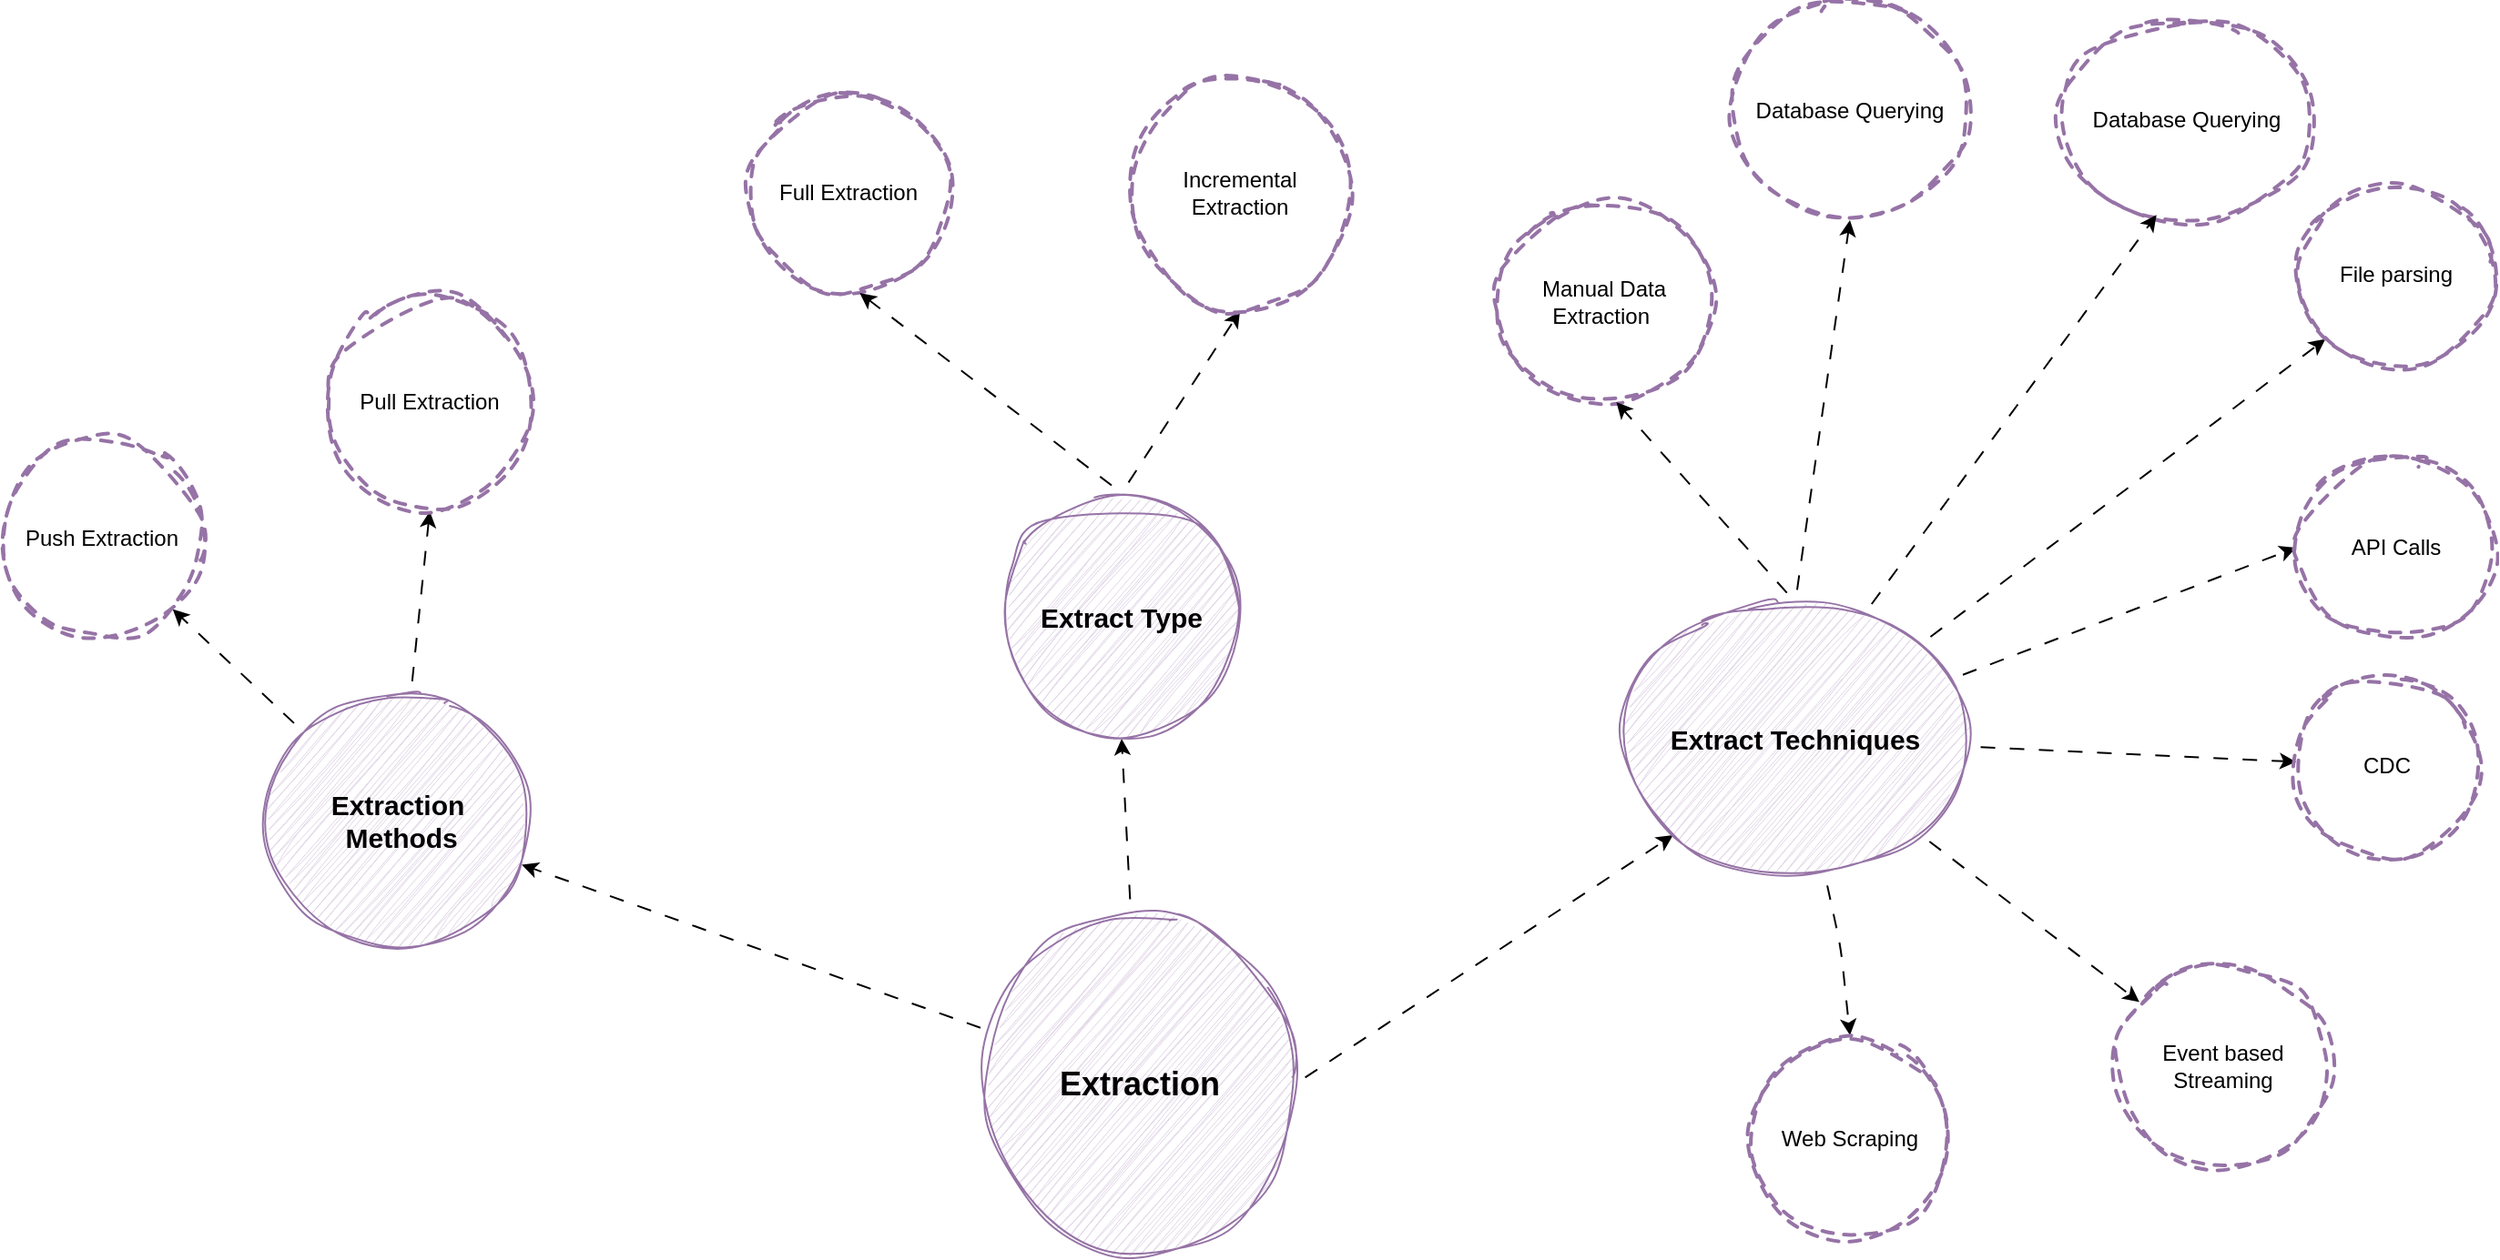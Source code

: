 <mxfile>
    <diagram id="4JNYT7j5BFCAjxfj44Wy" name="Extraction">
        <mxGraphModel dx="1650" dy="3208" grid="1" gridSize="10" guides="1" tooltips="1" connect="1" arrows="1" fold="1" page="1" pageScale="1" pageWidth="1200" pageHeight="1800" background="#ffffff" math="0" shadow="0">
            <root>
                <mxCell id="0"/>
                <mxCell id="1" parent="0"/>
                <mxCell id="3" value="" style="edgeStyle=none;html=1;flowAnimation=1;" parent="1" source="6" target="8" edge="1">
                    <mxGeometry relative="1" as="geometry"/>
                </mxCell>
                <mxCell id="4" style="edgeStyle=none;html=1;entryX=0.5;entryY=1;entryDx=0;entryDy=0;flowAnimation=1;" parent="1" source="6" target="13" edge="1">
                    <mxGeometry relative="1" as="geometry"/>
                </mxCell>
                <mxCell id="5" style="edgeStyle=none;html=1;entryX=0;entryY=1;entryDx=0;entryDy=0;fontFamily=Helvetica;fontSize=12;fontColor=default;exitX=1;exitY=0.5;exitDx=0;exitDy=0;flowAnimation=1;" parent="1" source="6" target="23" edge="1">
                    <mxGeometry relative="1" as="geometry">
                        <mxPoint x="1041.487" y="366.655" as="sourcePoint"/>
                    </mxGeometry>
                </mxCell>
                <mxCell id="6" value="Extraction" style="ellipse;whiteSpace=wrap;html=1;fillColor=#e1d5e7;strokeColor=#9673a6;labelBackgroundColor=none;labelBorderColor=none;fontSize=18;spacing=0;fontStyle=1;sketch=1;curveFitting=1;jiggle=2;" parent="1" vertex="1">
                    <mxGeometry x="770" y="260" width="170" height="190" as="geometry"/>
                </mxCell>
                <mxCell id="36" style="edgeStyle=none;html=1;entryX=0.5;entryY=1;entryDx=0;entryDy=0;flowAnimation=1;" parent="1" source="8" target="9" edge="1">
                    <mxGeometry relative="1" as="geometry"/>
                </mxCell>
                <mxCell id="8" value="Extraction&lt;div&gt;&amp;nbsp;Methods&lt;/div&gt;" style="ellipse;whiteSpace=wrap;html=1;fillColor=#e1d5e7;strokeColor=#9673a6;labelBackgroundColor=none;labelBorderColor=none;fontStyle=1;fontSize=15;sketch=1;curveFitting=1;jiggle=2;" parent="1" vertex="1">
                    <mxGeometry x="375" y="140" width="145" height="140" as="geometry"/>
                </mxCell>
                <mxCell id="9" value="Pull Extraction" style="ellipse;whiteSpace=wrap;html=1;fillColor=none;strokeColor=#9673a6;labelBackgroundColor=none;labelBorderColor=none;fontStyle=0;dashed=1;align=center;verticalAlign=middle;fontFamily=Helvetica;fontSize=12;shadow=0;sketch=1;jiggle=2;curveFitting=1;strokeWidth=2;" parent="1" vertex="1">
                    <mxGeometry x="410" y="-80" width="110" height="120" as="geometry"/>
                </mxCell>
                <mxCell id="11" value="Push Extraction" style="ellipse;whiteSpace=wrap;html=1;fillColor=none;strokeColor=#9673a6;labelBackgroundColor=none;labelBorderColor=none;dashed=1;align=center;verticalAlign=middle;fontFamily=Helvetica;fontSize=12;shadow=0;sketch=1;jiggle=2;curveFitting=1;strokeWidth=2;" parent="1" vertex="1">
                    <mxGeometry x="230" width="110" height="110" as="geometry"/>
                </mxCell>
                <mxCell id="12" value="" style="edgeStyle=none;html=1;exitX=0.5;exitY=0;exitDx=0;exitDy=0;entryX=0.5;entryY=1;entryDx=0;entryDy=0;flowAnimation=1;" parent="1" source="13" target="16" edge="1">
                    <mxGeometry relative="1" as="geometry"/>
                </mxCell>
                <mxCell id="13" value="Extract Type" style="ellipse;whiteSpace=wrap;html=1;fillColor=#e1d5e7;strokeColor=#9673a6;labelBackgroundColor=none;labelBorderColor=none;fontStyle=1;fontSize=15;sketch=1;curveFitting=1;jiggle=2;" parent="1" vertex="1">
                    <mxGeometry x="780" y="30" width="130" height="135" as="geometry"/>
                </mxCell>
                <mxCell id="14" value="Full Extraction" style="ellipse;whiteSpace=wrap;html=1;fillColor=none;strokeColor=#9673a6;labelBackgroundColor=none;labelBorderColor=none;fontStyle=0;dashed=1;align=center;verticalAlign=middle;fontFamily=Helvetica;fontSize=12;shadow=0;sketch=1;jiggle=2;curveFitting=1;strokeWidth=2;" parent="1" vertex="1">
                    <mxGeometry x="640" y="-190" width="110" height="110" as="geometry"/>
                </mxCell>
                <mxCell id="15" value="" style="endArrow=classic;html=1;entryX=0.556;entryY=1;entryDx=0;entryDy=0;entryPerimeter=0;exitX=0.5;exitY=0;exitDx=0;exitDy=0;flowAnimation=1;" parent="1" source="13" target="14" edge="1">
                    <mxGeometry width="50" height="50" relative="1" as="geometry">
                        <mxPoint x="1060" y="5" as="sourcePoint"/>
                        <mxPoint x="1110" y="-45" as="targetPoint"/>
                    </mxGeometry>
                </mxCell>
                <mxCell id="16" value="Incremental&lt;div&gt;Extraction&lt;/div&gt;" style="ellipse;whiteSpace=wrap;html=1;fillColor=none;strokeColor=#9673a6;labelBackgroundColor=none;labelBorderColor=none;dashed=1;shadow=0;sketch=1;jiggle=2;curveFitting=1;strokeWidth=2;align=center;verticalAlign=middle;fontFamily=Helvetica;fontSize=12;" parent="1" vertex="1">
                    <mxGeometry x="850" y="-200" width="120" height="130" as="geometry"/>
                </mxCell>
                <mxCell id="17" value="" style="edgeStyle=none;html=1;exitX=0.5;exitY=0;exitDx=0;exitDy=0;entryX=0.5;entryY=1;entryDx=0;entryDy=0;flowAnimation=1;" parent="1" source="23" target="26" edge="1">
                    <mxGeometry relative="1" as="geometry"/>
                </mxCell>
                <mxCell id="18" style="edgeStyle=none;html=1;entryX=0;entryY=1;entryDx=0;entryDy=0;flowAnimation=1;" parent="1" source="23" target="31" edge="1">
                    <mxGeometry relative="1" as="geometry"/>
                </mxCell>
                <mxCell id="19" style="edgeStyle=none;html=1;entryX=0;entryY=0.5;entryDx=0;entryDy=0;flowAnimation=1;" parent="1" source="23" target="28" edge="1">
                    <mxGeometry relative="1" as="geometry"/>
                </mxCell>
                <mxCell id="20" style="edgeStyle=none;html=1;flowAnimation=1;" parent="1" source="23" target="32" edge="1">
                    <mxGeometry relative="1" as="geometry"/>
                </mxCell>
                <mxCell id="21" style="edgeStyle=none;html=1;flowAnimation=1;" parent="1" source="23" target="30" edge="1">
                    <mxGeometry relative="1" as="geometry"/>
                </mxCell>
                <mxCell id="22" style="edgeStyle=none;html=1;entryX=0.5;entryY=0;entryDx=0;entryDy=0;flowAnimation=1;" parent="1" source="23" target="29" edge="1">
                    <mxGeometry relative="1" as="geometry">
                        <Array as="points">
                            <mxPoint x="1240" y="280"/>
                        </Array>
                    </mxGeometry>
                </mxCell>
                <mxCell id="23" value="Extract Techniques" style="ellipse;whiteSpace=wrap;html=1;fillColor=#e1d5e7;strokeColor=#9673a6;labelBackgroundColor=none;labelBorderColor=none;fontStyle=1;fontSize=15;sketch=1;curveFitting=1;jiggle=2;" parent="1" vertex="1">
                    <mxGeometry x="1120" y="90" width="190" height="150" as="geometry"/>
                </mxCell>
                <mxCell id="24" value="Manual Data Extraction&amp;nbsp;" style="ellipse;whiteSpace=wrap;html=1;fillColor=none;strokeColor=#9673a6;labelBackgroundColor=none;labelBorderColor=none;fontStyle=0;dashed=1;align=center;verticalAlign=middle;fontFamily=Helvetica;fontSize=12;shadow=0;sketch=1;jiggle=2;curveFitting=1;strokeWidth=2;" parent="1" vertex="1">
                    <mxGeometry x="1050" y="-130" width="120" height="110" as="geometry"/>
                </mxCell>
                <mxCell id="25" value="" style="endArrow=classic;html=1;entryX=0.556;entryY=1;entryDx=0;entryDy=0;entryPerimeter=0;exitX=0.5;exitY=0;exitDx=0;exitDy=0;flowAnimation=1;" parent="1" source="23" target="24" edge="1">
                    <mxGeometry width="50" height="50" relative="1" as="geometry">
                        <mxPoint x="1440" y="85" as="sourcePoint"/>
                        <mxPoint x="1490" y="35" as="targetPoint"/>
                    </mxGeometry>
                </mxCell>
                <mxCell id="26" value="Database Querying" style="ellipse;whiteSpace=wrap;html=1;fillColor=none;strokeColor=#9673a6;labelBackgroundColor=none;labelBorderColor=none;dashed=1;shadow=0;sketch=1;jiggle=2;curveFitting=1;strokeWidth=2;align=center;verticalAlign=middle;fontFamily=Helvetica;fontSize=12;" parent="1" vertex="1">
                    <mxGeometry x="1180" y="-240" width="130" height="120" as="geometry"/>
                </mxCell>
                <mxCell id="27" value="Database Querying" style="ellipse;whiteSpace=wrap;html=1;fillColor=none;strokeColor=#9673a6;labelBackgroundColor=none;labelBorderColor=none;dashed=1;shadow=0;sketch=1;jiggle=2;curveFitting=1;strokeWidth=2;align=center;verticalAlign=middle;fontFamily=Helvetica;fontSize=12;" parent="1" vertex="1">
                    <mxGeometry x="1360" y="-230" width="140" height="110" as="geometry"/>
                </mxCell>
                <mxCell id="28" value="API Calls" style="ellipse;whiteSpace=wrap;html=1;fillColor=none;strokeColor=#9673a6;labelBackgroundColor=none;labelBorderColor=none;dashed=1;shadow=0;sketch=1;jiggle=2;curveFitting=1;strokeWidth=2;align=center;verticalAlign=middle;fontFamily=Helvetica;fontSize=12;" parent="1" vertex="1">
                    <mxGeometry x="1490" y="10" width="110" height="100" as="geometry"/>
                </mxCell>
                <mxCell id="29" value="Web Scraping" style="ellipse;whiteSpace=wrap;html=1;fillColor=none;strokeColor=#9673a6;labelBackgroundColor=none;labelBorderColor=none;dashed=1;strokeWidth=2;perimeterSpacing=2;shadow=0;sketch=1;curveFitting=1;jiggle=2;" parent="1" vertex="1">
                    <mxGeometry x="1190" y="330" width="110" height="110" as="geometry"/>
                </mxCell>
                <mxCell id="30" value="Event based Streaming" style="ellipse;whiteSpace=wrap;html=1;fillColor=none;strokeColor=#9673a6;labelBackgroundColor=none;labelBorderColor=none;dashed=1;shadow=0;sketch=1;jiggle=2;curveFitting=1;strokeWidth=2;align=center;verticalAlign=middle;fontFamily=Helvetica;fontSize=12;" parent="1" vertex="1">
                    <mxGeometry x="1390" y="290" width="120" height="110" as="geometry"/>
                </mxCell>
                <mxCell id="31" value="File parsing" style="ellipse;whiteSpace=wrap;html=1;fillColor=none;strokeColor=#9673a6;labelBackgroundColor=none;labelBorderColor=none;dashed=1;shadow=0;sketch=1;jiggle=2;curveFitting=1;strokeWidth=2;align=center;verticalAlign=middle;fontFamily=Helvetica;fontSize=12;" parent="1" vertex="1">
                    <mxGeometry x="1490" y="-140" width="110" height="100" as="geometry"/>
                </mxCell>
                <mxCell id="32" value="CDC" style="ellipse;whiteSpace=wrap;html=1;fillColor=none;strokeColor=#9673a6;labelBackgroundColor=none;labelBorderColor=none;dashed=1;shadow=0;sketch=1;jiggle=2;curveFitting=1;strokeWidth=2;align=center;verticalAlign=middle;fontFamily=Helvetica;fontSize=12;" parent="1" vertex="1">
                    <mxGeometry x="1490" y="130" width="100" height="100" as="geometry"/>
                </mxCell>
                <mxCell id="33" value="" style="endArrow=classic;html=1;entryX=0.381;entryY=0.974;entryDx=0;entryDy=0;entryPerimeter=0;exitX=0.699;exitY=0.044;exitDx=0;exitDy=0;exitPerimeter=0;flowAnimation=1;" parent="1" source="23" target="27" edge="1">
                    <mxGeometry width="50" height="50" relative="1" as="geometry">
                        <mxPoint x="1260" y="90" as="sourcePoint"/>
                        <mxPoint x="1310" y="40" as="targetPoint"/>
                    </mxGeometry>
                </mxCell>
                <mxCell id="37" style="edgeStyle=none;html=1;entryX=1;entryY=1;entryDx=0;entryDy=0;flowAnimation=1;" parent="1" source="8" target="11" edge="1">
                    <mxGeometry relative="1" as="geometry"/>
                </mxCell>
            </root>
        </mxGraphModel>
    </diagram>
    <diagram id="Bt5O92KyQQ-8FrzK-sL_" name="Transformations">
        <mxGraphModel dx="686" dy="1609" grid="1" gridSize="10" guides="1" tooltips="1" connect="1" arrows="1" fold="1" page="1" pageScale="1" pageWidth="1200" pageHeight="1800" background="#ffffff" math="0" shadow="0">
            <root>
                <mxCell id="0"/>
                <mxCell id="1" parent="0"/>
                <mxCell id="YkBN1MmH1ShtaKDe2vvS-3" value="" style="edgeStyle=none;html=1;fontFamily=Helvetica;fontSize=12;fontColor=default;flowAnimation=1;" edge="1" parent="1" source="YkBN1MmH1ShtaKDe2vvS-9" target="YkBN1MmH1ShtaKDe2vvS-11">
                    <mxGeometry relative="1" as="geometry"/>
                </mxCell>
                <mxCell id="YkBN1MmH1ShtaKDe2vvS-4" style="edgeStyle=none;html=1;entryX=0.5;entryY=1;entryDx=0;entryDy=0;fontFamily=Helvetica;fontSize=12;fontColor=default;flowAnimation=1;" edge="1" parent="1" source="YkBN1MmH1ShtaKDe2vvS-9" target="YkBN1MmH1ShtaKDe2vvS-12">
                    <mxGeometry relative="1" as="geometry"/>
                </mxCell>
                <mxCell id="YkBN1MmH1ShtaKDe2vvS-5" style="edgeStyle=none;html=1;fontFamily=Helvetica;fontSize=12;fontColor=default;flowAnimation=1;" edge="1" parent="1" source="YkBN1MmH1ShtaKDe2vvS-9" target="YkBN1MmH1ShtaKDe2vvS-13">
                    <mxGeometry relative="1" as="geometry"/>
                </mxCell>
                <mxCell id="YkBN1MmH1ShtaKDe2vvS-6" style="edgeStyle=none;html=1;entryX=0.75;entryY=0;entryDx=0;entryDy=0;fontFamily=Helvetica;fontSize=12;fontColor=default;flowAnimation=1;" edge="1" parent="1" source="YkBN1MmH1ShtaKDe2vvS-9" target="YkBN1MmH1ShtaKDe2vvS-14">
                    <mxGeometry relative="1" as="geometry"/>
                </mxCell>
                <mxCell id="YkBN1MmH1ShtaKDe2vvS-7" style="edgeStyle=none;html=1;entryX=0.5;entryY=0;entryDx=0;entryDy=0;fontFamily=Helvetica;fontSize=12;fontColor=default;flowAnimation=1;" edge="1" parent="1" source="YkBN1MmH1ShtaKDe2vvS-9" target="YkBN1MmH1ShtaKDe2vvS-15">
                    <mxGeometry relative="1" as="geometry"/>
                </mxCell>
                <mxCell id="YkBN1MmH1ShtaKDe2vvS-8" value="" style="edgeStyle=none;html=1;fontFamily=Helvetica;fontSize=12;fontColor=default;flowAnimation=1;" edge="1" parent="1" source="YkBN1MmH1ShtaKDe2vvS-9" target="YkBN1MmH1ShtaKDe2vvS-21">
                    <mxGeometry relative="1" as="geometry"/>
                </mxCell>
                <mxCell id="YkBN1MmH1ShtaKDe2vvS-9" value="Transformations&amp;nbsp;" style="ellipse;whiteSpace=wrap;html=1;fontSize=30;fontStyle=1;fillColor=#f8cecc;strokeColor=#b85450;sketch=1;curveFitting=1;jiggle=2;" vertex="1" parent="1">
                    <mxGeometry x="1530" y="850" width="280" height="270" as="geometry"/>
                </mxCell>
                <mxCell id="YkBN1MmH1ShtaKDe2vvS-10" value="Data Normalization &amp;amp; Standardization" style="whiteSpace=wrap;html=1;fontSize=15;fillColor=#f8cecc;strokeColor=#b85450;fontStyle=1;sketch=1;curveFitting=1;jiggle=2;" vertex="1" parent="1">
                    <mxGeometry x="1290" y="630" width="220" height="90" as="geometry"/>
                </mxCell>
                <mxCell id="YkBN1MmH1ShtaKDe2vvS-11" value="&lt;div&gt;&lt;font color=&quot;#000000&quot;&gt;Data Enrichment&lt;/font&gt;&lt;/div&gt;&lt;div&gt;&lt;br&gt;&lt;/div&gt;" style="whiteSpace=wrap;html=1;fontSize=15;fillColor=#f8cecc;strokeColor=#b85450;fontStyle=1;sketch=1;curveFitting=1;jiggle=2;" vertex="1" parent="1">
                    <mxGeometry x="1580" y="640" width="160" height="80" as="geometry"/>
                </mxCell>
                <mxCell id="YkBN1MmH1ShtaKDe2vvS-12" value="&lt;div&gt;&lt;font color=&quot;#000000&quot;&gt;Data Integration&lt;/font&gt;&lt;br&gt;&lt;/div&gt;" style="whiteSpace=wrap;html=1;fontSize=15;fillColor=#f8cecc;strokeColor=#b85450;fontStyle=1;sketch=1;curveFitting=1;jiggle=2;" vertex="1" parent="1">
                    <mxGeometry x="1790" y="640" width="160" height="80" as="geometry"/>
                </mxCell>
                <mxCell id="YkBN1MmH1ShtaKDe2vvS-13" value="&lt;div&gt;&lt;font color=&quot;#000000&quot;&gt;Data Aggreations&lt;/font&gt;&lt;br&gt;&lt;/div&gt;" style="whiteSpace=wrap;html=1;fontSize=15;fillColor=#f8cecc;strokeColor=#b85450;fontStyle=1;sketch=1;curveFitting=1;jiggle=2;" vertex="1" parent="1">
                    <mxGeometry x="1750" y="1170" width="160" height="80" as="geometry"/>
                </mxCell>
                <mxCell id="YkBN1MmH1ShtaKDe2vvS-14" value="&lt;div&gt;&lt;div&gt;&lt;font color=&quot;#000000&quot;&gt;Business Rules &amp;amp; Logic&lt;/font&gt;&lt;/div&gt;&lt;/div&gt;&lt;div&gt;&lt;br&gt;&lt;/div&gt;" style="whiteSpace=wrap;html=1;fontSize=15;fillColor=#f8cecc;strokeColor=#b85450;fontStyle=1;sketch=1;curveFitting=1;jiggle=2;" vertex="1" parent="1">
                    <mxGeometry x="1520" y="1174.72" width="160" height="80" as="geometry"/>
                </mxCell>
                <mxCell id="YkBN1MmH1ShtaKDe2vvS-15" value="&lt;div&gt;&lt;div&gt;&lt;font color=&quot;#000000&quot;&gt;Derived Columns&lt;/font&gt;&lt;/div&gt;&lt;/div&gt;&lt;div&gt;&lt;br&gt;&lt;/div&gt;" style="whiteSpace=wrap;html=1;fontSize=15;fillColor=#f8cecc;strokeColor=#b85450;fontStyle=1;sketch=1;curveFitting=1;jiggle=2;" vertex="1" parent="1">
                    <mxGeometry x="1290" y="1170" width="160" height="80" as="geometry"/>
                </mxCell>
                <mxCell id="YkBN1MmH1ShtaKDe2vvS-16" style="edgeStyle=none;html=1;entryX=0;entryY=0.75;entryDx=0;entryDy=0;fontFamily=Helvetica;fontSize=12;fontColor=default;flowAnimation=1;" edge="1" parent="1" source="YkBN1MmH1ShtaKDe2vvS-21" target="YkBN1MmH1ShtaKDe2vvS-27">
                    <mxGeometry relative="1" as="geometry"/>
                </mxCell>
                <mxCell id="YkBN1MmH1ShtaKDe2vvS-17" style="edgeStyle=none;html=1;entryX=0;entryY=0.75;entryDx=0;entryDy=0;fontFamily=Helvetica;fontSize=12;fontColor=default;flowAnimation=1;" edge="1" parent="1" source="YkBN1MmH1ShtaKDe2vvS-21" target="YkBN1MmH1ShtaKDe2vvS-22">
                    <mxGeometry relative="1" as="geometry"/>
                </mxCell>
                <mxCell id="YkBN1MmH1ShtaKDe2vvS-18" style="edgeStyle=none;html=1;entryX=0;entryY=0.5;entryDx=0;entryDy=0;fontFamily=Helvetica;fontSize=12;fontColor=default;flowAnimation=1;" edge="1" parent="1" source="YkBN1MmH1ShtaKDe2vvS-21" target="YkBN1MmH1ShtaKDe2vvS-24">
                    <mxGeometry relative="1" as="geometry"/>
                </mxCell>
                <mxCell id="YkBN1MmH1ShtaKDe2vvS-19" style="edgeStyle=none;html=1;entryX=0;entryY=0.5;entryDx=0;entryDy=0;fontFamily=Helvetica;fontSize=12;fontColor=default;flowAnimation=1;" edge="1" parent="1" source="YkBN1MmH1ShtaKDe2vvS-21" target="YkBN1MmH1ShtaKDe2vvS-25">
                    <mxGeometry relative="1" as="geometry"/>
                </mxCell>
                <mxCell id="YkBN1MmH1ShtaKDe2vvS-20" style="edgeStyle=none;html=1;entryX=0;entryY=0.5;entryDx=0;entryDy=0;fontFamily=Helvetica;fontSize=12;fontColor=default;flowAnimation=1;" edge="1" parent="1" source="YkBN1MmH1ShtaKDe2vvS-21" target="YkBN1MmH1ShtaKDe2vvS-26">
                    <mxGeometry relative="1" as="geometry"/>
                </mxCell>
                <mxCell id="YkBN1MmH1ShtaKDe2vvS-21" value="Data Cleansing" style="ellipse;whiteSpace=wrap;html=1;fontSize=18;fillColor=#f8cecc;strokeColor=#b85450;fontStyle=1;sketch=1;curveFitting=1;jiggle=2;" vertex="1" parent="1">
                    <mxGeometry x="1935" y="922.5" width="120" height="125" as="geometry"/>
                </mxCell>
                <mxCell id="YkBN1MmH1ShtaKDe2vvS-22" value="&lt;div&gt;&lt;div&gt;&lt;font color=&quot;#000000&quot;&gt;Remove Duplicated&lt;/font&gt;&lt;/div&gt;&lt;/div&gt;" style="whiteSpace=wrap;html=1;fontSize=15;fillColor=#f8cecc;strokeColor=#b85450;fontStyle=1;sketch=1;curveFitting=1;jiggle=2;" vertex="1" parent="1">
                    <mxGeometry x="2130" y="740" width="220" height="80" as="geometry"/>
                </mxCell>
                <mxCell id="YkBN1MmH1ShtaKDe2vvS-23" value="&lt;div&gt;&lt;font color=&quot;#000000&quot;&gt;Outliers Detection&lt;/font&gt;&lt;br&gt;&lt;/div&gt;" style="whiteSpace=wrap;html=1;fontSize=15;fillColor=#f8cecc;strokeColor=#b85450;fontStyle=1;sketch=1;curveFitting=1;jiggle=2;" vertex="1" parent="1">
                    <mxGeometry x="2130" y="860" width="220" height="80" as="geometry"/>
                </mxCell>
                <mxCell id="YkBN1MmH1ShtaKDe2vvS-24" value="&lt;div&gt;&lt;font color=&quot;#000000&quot;&gt;&amp;nbsp;Handling Missing Data&lt;/font&gt;&lt;br&gt;&lt;/div&gt;" style="whiteSpace=wrap;html=1;fontSize=15;fillColor=#f8cecc;strokeColor=#b85450;fontStyle=1;sketch=1;curveFitting=1;jiggle=2;" vertex="1" parent="1">
                    <mxGeometry x="2130" y="967.5" width="220" height="80" as="geometry"/>
                </mxCell>
                <mxCell id="YkBN1MmH1ShtaKDe2vvS-25" value="&lt;div&gt;&lt;font color=&quot;#000000&quot;&gt;Handling Invalid Values&lt;/font&gt;&lt;br&gt;&lt;/div&gt;" style="whiteSpace=wrap;html=1;fontSize=15;fillColor=#f8cecc;strokeColor=#b85450;fontStyle=1;sketch=1;curveFitting=1;jiggle=2;" vertex="1" parent="1">
                    <mxGeometry x="2130" y="1070" width="220" height="80" as="geometry"/>
                </mxCell>
                <mxCell id="YkBN1MmH1ShtaKDe2vvS-26" value="&lt;div&gt;&lt;font color=&quot;#000000&quot;&gt;Handling Unwanted Spaces&lt;/font&gt;&lt;br&gt;&lt;/div&gt;" style="whiteSpace=wrap;html=1;fontSize=15;fillColor=#f8cecc;strokeColor=#b85450;fontStyle=1;sketch=1;curveFitting=1;jiggle=2;" vertex="1" parent="1">
                    <mxGeometry x="2130" y="1180" width="220" height="80" as="geometry"/>
                </mxCell>
                <mxCell id="YkBN1MmH1ShtaKDe2vvS-27" value="&lt;div&gt;&lt;font color=&quot;#000000&quot;&gt;DataType Casting&lt;/font&gt;&lt;br&gt;&lt;/div&gt;" style="whiteSpace=wrap;html=1;fontSize=15;fillColor=#f8cecc;strokeColor=#b85450;fontStyle=1;sketch=1;curveFitting=1;jiggle=2;" vertex="1" parent="1">
                    <mxGeometry x="2130" y="640" width="220" height="80" as="geometry"/>
                </mxCell>
                <mxCell id="YkBN1MmH1ShtaKDe2vvS-28" style="edgeStyle=none;html=1;entryX=0.005;entryY=0.637;entryDx=0;entryDy=0;entryPerimeter=0;fontFamily=Helvetica;fontSize=12;fontColor=default;flowAnimation=1;" edge="1" parent="1" source="YkBN1MmH1ShtaKDe2vvS-21" target="YkBN1MmH1ShtaKDe2vvS-23">
                    <mxGeometry relative="1" as="geometry"/>
                </mxCell>
                <mxCell id="YkBN1MmH1ShtaKDe2vvS-29" style="edgeStyle=none;html=1;entryX=0.587;entryY=1.015;entryDx=0;entryDy=0;entryPerimeter=0;flowAnimation=1;" edge="1" parent="1" source="YkBN1MmH1ShtaKDe2vvS-9" target="YkBN1MmH1ShtaKDe2vvS-10">
                    <mxGeometry relative="1" as="geometry"/>
                </mxCell>
            </root>
        </mxGraphModel>
    </diagram>
    <diagram id="1Yjx6OtsHNZXYeffWRFU" name="Load">
        <mxGraphModel dx="3086" dy="1609" grid="1" gridSize="10" guides="1" tooltips="1" connect="1" arrows="1" fold="1" page="1" pageScale="1" pageWidth="1200" pageHeight="1800" background="#ffffff" math="0" shadow="0">
            <root>
                <mxCell id="0"/>
                <mxCell id="1" parent="0"/>
                <mxCell id="LsNShqvXZJCzu0mrT3tZ-1" value="" style="edgeStyle=none;html=1;fontFamily=Helvetica;fontSize=12;fontColor=default;flowAnimation=1;" edge="1" parent="1" source="LsNShqvXZJCzu0mrT3tZ-18" target="LsNShqvXZJCzu0mrT3tZ-5">
                    <mxGeometry relative="1" as="geometry"/>
                </mxCell>
                <mxCell id="LsNShqvXZJCzu0mrT3tZ-2" value="" style="edgeStyle=none;html=1;fontFamily=Helvetica;fontSize=12;fontColor=default;rounded=1;strokeColor=default;align=center;verticalAlign=middle;labelBackgroundColor=default;endArrow=classic;flowAnimation=1;" edge="1" parent="1" source="LsNShqvXZJCzu0mrT3tZ-5" target="LsNShqvXZJCzu0mrT3tZ-19">
                    <mxGeometry relative="1" as="geometry"/>
                </mxCell>
                <mxCell id="LsNShqvXZJCzu0mrT3tZ-3" value="" style="edgeStyle=none;html=1;fontFamily=Helvetica;fontSize=12;fontColor=default;flowAnimation=1;" edge="1" parent="1" source="LsNShqvXZJCzu0mrT3tZ-5" target="LsNShqvXZJCzu0mrT3tZ-20">
                    <mxGeometry relative="1" as="geometry"/>
                </mxCell>
                <mxCell id="LsNShqvXZJCzu0mrT3tZ-4" value="" style="edgeStyle=none;html=1;fontFamily=Helvetica;fontSize=12;fontColor=default;rounded=1;strokeColor=default;align=center;verticalAlign=middle;labelBackgroundColor=default;endArrow=classic;flowAnimation=1;" edge="1" parent="1" source="LsNShqvXZJCzu0mrT3tZ-5" target="LsNShqvXZJCzu0mrT3tZ-21">
                    <mxGeometry relative="1" as="geometry"/>
                </mxCell>
                <mxCell id="LsNShqvXZJCzu0mrT3tZ-5" value="Full Load" style="ellipse;whiteSpace=wrap;html=1;fontSize=18;fillColor=#ffe6cc;strokeColor=#d79b00;fontStyle=1;sketch=1;curveFitting=1;jiggle=2;" vertex="1" parent="1">
                    <mxGeometry x="10" y="1135.75" width="100" height="100" as="geometry"/>
                </mxCell>
                <mxCell id="LsNShqvXZJCzu0mrT3tZ-7" value="" style="edgeStyle=none;html=1;fontFamily=Helvetica;fontSize=12;fontColor=default;flowAnimation=1;" edge="1" parent="1" source="LsNShqvXZJCzu0mrT3tZ-10" target="LsNShqvXZJCzu0mrT3tZ-14">
                    <mxGeometry relative="1" as="geometry"/>
                </mxCell>
                <mxCell id="LsNShqvXZJCzu0mrT3tZ-8" value="" style="edgeStyle=none;html=1;fontFamily=Helvetica;fontSize=12;fontColor=default;flowAnimation=1;" edge="1" parent="1" source="LsNShqvXZJCzu0mrT3tZ-10" target="LsNShqvXZJCzu0mrT3tZ-18">
                    <mxGeometry relative="1" as="geometry"/>
                </mxCell>
                <mxCell id="LsNShqvXZJCzu0mrT3tZ-9" value="" style="edgeStyle=none;html=1;fontFamily=Helvetica;fontSize=12;fontColor=default;rounded=1;strokeColor=default;align=center;verticalAlign=middle;labelBackgroundColor=default;endArrow=classic;flowAnimation=1;" edge="1" parent="1" source="LsNShqvXZJCzu0mrT3tZ-10" target="LsNShqvXZJCzu0mrT3tZ-32">
                    <mxGeometry relative="1" as="geometry"/>
                </mxCell>
                <mxCell id="LsNShqvXZJCzu0mrT3tZ-10" value="&lt;div&gt;&lt;font style=&quot;font-size: 24px;&quot;&gt;Load&lt;/font&gt;&lt;/div&gt;" style="ellipse;whiteSpace=wrap;html=1;fontSize=18;fontStyle=1;fillColor=#ffe6cc;strokeColor=#d79b00;sketch=1;curveFitting=1;jiggle=2;verticalAlign=middle;" vertex="1" parent="1">
                    <mxGeometry x="230" y="820" width="140" height="145.75" as="geometry"/>
                </mxCell>
                <mxCell id="LsNShqvXZJCzu0mrT3tZ-13" value="" style="edgeStyle=none;html=1;fontFamily=Helvetica;fontSize=12;fontColor=default;flowAnimation=1;" edge="1" parent="1" source="LsNShqvXZJCzu0mrT3tZ-14" target="LsNShqvXZJCzu0mrT3tZ-16">
                    <mxGeometry relative="1" as="geometry"/>
                </mxCell>
                <mxCell id="LsNShqvXZJCzu0mrT3tZ-36" style="edgeStyle=none;html=1;flowAnimation=1;" edge="1" parent="1" source="LsNShqvXZJCzu0mrT3tZ-14" target="LsNShqvXZJCzu0mrT3tZ-15">
                    <mxGeometry relative="1" as="geometry"/>
                </mxCell>
                <mxCell id="LsNShqvXZJCzu0mrT3tZ-14" value="Processing Types" style="ellipse;whiteSpace=wrap;html=1;fontSize=18;fillColor=#ffe6cc;strokeColor=#d79b00;fontStyle=1;sketch=1;curveFitting=1;jiggle=2;" vertex="1" parent="1">
                    <mxGeometry x="-80" y="915.75" width="130" height="130" as="geometry"/>
                </mxCell>
                <mxCell id="LsNShqvXZJCzu0mrT3tZ-15" value="Batch Processing" style="whiteSpace=wrap;html=1;fontSize=18;fillColor=none;strokeColor=#d79b00;fontStyle=1;sketch=1;curveFitting=1;jiggle=2;" vertex="1" parent="1">
                    <mxGeometry x="-60" y="755.75" width="120" height="60" as="geometry"/>
                </mxCell>
                <mxCell id="LsNShqvXZJCzu0mrT3tZ-16" value="&lt;div&gt;&lt;font color=&quot;#000000&quot;&gt;stream processing&lt;/font&gt;&lt;/div&gt;" style="whiteSpace=wrap;html=1;fontSize=18;fillColor=none;strokeColor=#d79b00;fontStyle=1;sketch=1;curveFitting=1;jiggle=2;" vertex="1" parent="1">
                    <mxGeometry x="-230" y="755.75" width="120" height="60" as="geometry"/>
                </mxCell>
                <mxCell id="LsNShqvXZJCzu0mrT3tZ-17" style="edgeStyle=none;html=1;fontFamily=Helvetica;fontSize=12;fontColor=default;rounded=1;strokeColor=default;align=center;verticalAlign=middle;labelBackgroundColor=default;endArrow=classic;flowAnimation=1;" edge="1" parent="1" source="LsNShqvXZJCzu0mrT3tZ-18" target="LsNShqvXZJCzu0mrT3tZ-25">
                    <mxGeometry relative="1" as="geometry"/>
                </mxCell>
                <mxCell id="LsNShqvXZJCzu0mrT3tZ-18" value="Load Methods" style="ellipse;whiteSpace=wrap;html=1;fontSize=18;fillColor=#ffe6cc;strokeColor=#d79b00;fontStyle=1;sketch=1;curveFitting=1;jiggle=2;" vertex="1" parent="1">
                    <mxGeometry x="190" y="1035.75" width="120" height="120" as="geometry"/>
                </mxCell>
                <mxCell id="LsNShqvXZJCzu0mrT3tZ-19" value="&lt;div&gt;&lt;font color=&quot;#000000&quot;&gt;Truncate &amp;amp; Insert&lt;/font&gt;&lt;/div&gt;" style="whiteSpace=wrap;html=1;fontSize=18;fillColor=#ffe6cc;strokeColor=#d79b00;fontStyle=1;sketch=1;curveFitting=1;jiggle=2;" vertex="1" parent="1">
                    <mxGeometry x="-200" y="1275.75" width="120" height="60" as="geometry"/>
                </mxCell>
                <mxCell id="LsNShqvXZJCzu0mrT3tZ-20" value="&lt;div&gt;&lt;font color=&quot;#000000&quot;&gt;Upsert&lt;/font&gt;&lt;/div&gt;" style="whiteSpace=wrap;html=1;fontSize=18;fillColor=#ffe6cc;strokeColor=#d79b00;fontStyle=1;sketch=1;curveFitting=1;jiggle=2;" vertex="1" parent="1">
                    <mxGeometry x="-180" y="1155.75" width="120" height="60" as="geometry"/>
                </mxCell>
                <mxCell id="LsNShqvXZJCzu0mrT3tZ-21" value="Drop, Create, Insert" style="whiteSpace=wrap;html=1;fontSize=18;fillColor=#ffe6cc;strokeColor=#d79b00;fontStyle=1;sketch=1;curveFitting=1;jiggle=2;" vertex="1" parent="1">
                    <mxGeometry x="-50" y="1305.75" width="140" height="60" as="geometry"/>
                </mxCell>
                <mxCell id="LsNShqvXZJCzu0mrT3tZ-22" value="" style="edgeStyle=none;html=1;fontFamily=Helvetica;fontSize=12;fontColor=default;rounded=1;strokeColor=default;align=center;verticalAlign=middle;labelBackgroundColor=default;endArrow=classic;flowAnimation=1;" edge="1" parent="1" source="LsNShqvXZJCzu0mrT3tZ-25" target="LsNShqvXZJCzu0mrT3tZ-26">
                    <mxGeometry relative="1" as="geometry"/>
                </mxCell>
                <mxCell id="LsNShqvXZJCzu0mrT3tZ-23" value="" style="edgeStyle=none;html=1;fontFamily=Helvetica;fontSize=12;fontColor=default;rounded=1;strokeColor=default;align=center;verticalAlign=middle;labelBackgroundColor=default;endArrow=classic;flowAnimation=1;" edge="1" parent="1" source="LsNShqvXZJCzu0mrT3tZ-25" target="LsNShqvXZJCzu0mrT3tZ-27">
                    <mxGeometry relative="1" as="geometry"/>
                </mxCell>
                <mxCell id="LsNShqvXZJCzu0mrT3tZ-24" value="" style="edgeStyle=none;html=1;fontFamily=Helvetica;fontSize=12;fontColor=default;rounded=1;strokeColor=default;align=center;verticalAlign=middle;labelBackgroundColor=default;endArrow=classic;flowAnimation=1;" edge="1" parent="1" source="LsNShqvXZJCzu0mrT3tZ-25" target="LsNShqvXZJCzu0mrT3tZ-28">
                    <mxGeometry relative="1" as="geometry"/>
                </mxCell>
                <mxCell id="LsNShqvXZJCzu0mrT3tZ-25" value="&lt;div&gt;&lt;font color=&quot;#000000&quot;&gt;Incremental Load&lt;/font&gt;&lt;/div&gt;" style="ellipse;whiteSpace=wrap;html=1;fontSize=18;fillColor=#ffe6cc;strokeColor=#d79b00;fontStyle=1;sketch=1;curveFitting=1;jiggle=2;" vertex="1" parent="1">
                    <mxGeometry x="340" y="1155.75" width="120" height="115" as="geometry"/>
                </mxCell>
                <mxCell id="LsNShqvXZJCzu0mrT3tZ-26" value="&lt;div&gt;&lt;font color=&quot;#000000&quot;&gt;Append&lt;/font&gt;&lt;/div&gt;" style="whiteSpace=wrap;html=1;fontSize=18;fillColor=#ffe6cc;strokeColor=#d79b00;fontStyle=1;sketch=1;curveFitting=1;jiggle=2;" vertex="1" parent="1">
                    <mxGeometry x="360" y="1318.25" width="110" height="50" as="geometry"/>
                </mxCell>
                <mxCell id="LsNShqvXZJCzu0mrT3tZ-27" value="&lt;div&gt;&lt;font color=&quot;#000000&quot;&gt;Upsert&lt;/font&gt;&lt;/div&gt;" style="whiteSpace=wrap;html=1;fontSize=18;fillColor=#ffe6cc;strokeColor=#d79b00;fontStyle=1;sketch=1;curveFitting=1;jiggle=2;" vertex="1" parent="1">
                    <mxGeometry x="197.5" y="1313.25" width="105" height="60" as="geometry"/>
                </mxCell>
                <mxCell id="LsNShqvXZJCzu0mrT3tZ-28" value="Merge" style="whiteSpace=wrap;html=1;fontSize=18;fillColor=#ffe6cc;strokeColor=#d79b00;fontStyle=1;sketch=1;curveFitting=1;jiggle=2;" vertex="1" parent="1">
                    <mxGeometry x="520" y="1320.75" width="120" height="45" as="geometry"/>
                </mxCell>
                <mxCell id="LsNShqvXZJCzu0mrT3tZ-29" value="" style="edgeStyle=none;html=1;fontFamily=Helvetica;fontSize=12;fontColor=default;rounded=1;strokeColor=default;align=center;verticalAlign=middle;labelBackgroundColor=default;endArrow=classic;flowAnimation=1;" edge="1" parent="1" source="LsNShqvXZJCzu0mrT3tZ-32" target="LsNShqvXZJCzu0mrT3tZ-33">
                    <mxGeometry relative="1" as="geometry"/>
                </mxCell>
                <mxCell id="LsNShqvXZJCzu0mrT3tZ-30" value="" style="edgeStyle=none;html=1;fontFamily=Helvetica;fontSize=12;fontColor=default;rounded=1;strokeColor=default;align=center;verticalAlign=middle;labelBackgroundColor=default;endArrow=classic;flowAnimation=1;" edge="1" parent="1" source="LsNShqvXZJCzu0mrT3tZ-32" target="LsNShqvXZJCzu0mrT3tZ-34">
                    <mxGeometry relative="1" as="geometry"/>
                </mxCell>
                <mxCell id="LsNShqvXZJCzu0mrT3tZ-31" value="" style="edgeStyle=none;html=1;fontFamily=Helvetica;fontSize=12;fontColor=default;rounded=1;strokeColor=default;align=center;verticalAlign=middle;labelBackgroundColor=default;endArrow=classic;flowAnimation=1;" edge="1" parent="1" source="LsNShqvXZJCzu0mrT3tZ-32" target="LsNShqvXZJCzu0mrT3tZ-35">
                    <mxGeometry relative="1" as="geometry"/>
                </mxCell>
                <mxCell id="LsNShqvXZJCzu0mrT3tZ-32" value="&lt;div&gt;Slowly Changing Dimensions (SCD)&lt;/div&gt;" style="ellipse;whiteSpace=wrap;html=1;fontSize=18;fontStyle=1;fillColor=#ffe6cc;strokeColor=#d79b00;sketch=1;curveFitting=1;jiggle=2;verticalAlign=middle;" vertex="1" parent="1">
                    <mxGeometry x="500" y="945.75" width="140" height="140" as="geometry"/>
                </mxCell>
                <mxCell id="LsNShqvXZJCzu0mrT3tZ-33" value="SCD 0&amp;nbsp;&lt;div&gt;(No Historization)&lt;/div&gt;" style="whiteSpace=wrap;html=1;fontSize=18;fillColor=#ffe6cc;strokeColor=#d79b00;fontStyle=1;sketch=1;curveFitting=1;jiggle=2;" vertex="1" parent="1">
                    <mxGeometry x="730" y="985.75" width="180" height="80" as="geometry"/>
                </mxCell>
                <mxCell id="LsNShqvXZJCzu0mrT3tZ-34" value="&lt;div&gt;&lt;font color=&quot;#000000&quot;&gt;SCD 1 (Overwrite)&lt;/font&gt;&lt;/div&gt;" style="whiteSpace=wrap;html=1;fontSize=18;fillColor=#ffe6cc;strokeColor=#d79b00;fontStyle=1;sketch=1;curveFitting=1;jiggle=2;" vertex="1" parent="1">
                    <mxGeometry x="730" y="1125.75" width="180" height="50" as="geometry"/>
                </mxCell>
                <mxCell id="LsNShqvXZJCzu0mrT3tZ-35" value="SCD 2 (Historization)" style="whiteSpace=wrap;html=1;fontSize=18;fillColor=#ffe6cc;strokeColor=#d79b00;fontStyle=1;sketch=1;curveFitting=1;jiggle=2;" vertex="1" parent="1">
                    <mxGeometry x="580" y="1205.75" width="170" height="60" as="geometry"/>
                </mxCell>
            </root>
        </mxGraphModel>
    </diagram>
    <diagram id="yWnLIe60GvB2h0-ntuSc" name="ETL">
        <mxGraphModel dx="2300" dy="2738" grid="1" gridSize="10" guides="1" tooltips="1" connect="1" arrows="1" fold="1" page="1" pageScale="1" pageWidth="1200" pageHeight="1800" background="#ffffff" math="0" shadow="0">
            <root>
                <mxCell id="0"/>
                <mxCell id="1" parent="0"/>
                <mxCell id="8QQZvBpd35qs0ekrEYUY-1" value="" style="edgeStyle=none;html=1;flowAnimation=1;strokeWidth=3;" parent="1" source="8QQZvBpd35qs0ekrEYUY-4" target="8QQZvBpd35qs0ekrEYUY-6" edge="1">
                    <mxGeometry relative="1" as="geometry"/>
                </mxCell>
                <mxCell id="8QQZvBpd35qs0ekrEYUY-2" style="edgeStyle=none;html=1;entryX=0.5;entryY=1;entryDx=0;entryDy=0;flowAnimation=1;strokeWidth=3;" parent="1" source="8QQZvBpd35qs0ekrEYUY-4" target="8QQZvBpd35qs0ekrEYUY-10" edge="1">
                    <mxGeometry relative="1" as="geometry"/>
                </mxCell>
                <mxCell id="8QQZvBpd35qs0ekrEYUY-3" style="edgeStyle=none;html=1;entryX=0;entryY=1;entryDx=0;entryDy=0;fontFamily=Helvetica;fontSize=12;fontColor=default;exitX=1;exitY=0.5;exitDx=0;exitDy=0;flowAnimation=1;strokeWidth=3;" parent="1" source="8QQZvBpd35qs0ekrEYUY-4" target="8QQZvBpd35qs0ekrEYUY-20" edge="1">
                    <mxGeometry relative="1" as="geometry">
                        <mxPoint x="1041.487" y="366.655" as="sourcePoint"/>
                    </mxGeometry>
                </mxCell>
                <mxCell id="8QQZvBpd35qs0ekrEYUY-4" value="Extraction" style="ellipse;whiteSpace=wrap;html=1;fillColor=#e1d5e7;strokeColor=#9673a6;labelBackgroundColor=none;labelBorderColor=none;fontSize=18;spacing=0;fontStyle=1;sketch=1;curveFitting=1;jiggle=2;" parent="1" vertex="1">
                    <mxGeometry x="740" y="260" width="200" height="200" as="geometry"/>
                </mxCell>
                <mxCell id="JfzzxdkrEOKEqmuI3NVV-4" value="" style="edgeStyle=none;html=1;flowAnimation=1;" edge="1" parent="1" source="8QQZvBpd35qs0ekrEYUY-6" target="JfzzxdkrEOKEqmuI3NVV-3">
                    <mxGeometry relative="1" as="geometry"/>
                </mxCell>
                <mxCell id="JfzzxdkrEOKEqmuI3NVV-7" value="" style="edgeStyle=none;shape=connector;rounded=1;html=1;strokeColor=default;align=center;verticalAlign=middle;fontFamily=Helvetica;fontSize=11;fontColor=default;labelBackgroundColor=default;endArrow=classic;flowAnimation=1;" edge="1" parent="1" source="8QQZvBpd35qs0ekrEYUY-6" target="JfzzxdkrEOKEqmuI3NVV-6">
                    <mxGeometry relative="1" as="geometry"/>
                </mxCell>
                <mxCell id="8QQZvBpd35qs0ekrEYUY-6" value="&lt;font style=&quot;font-size: 18px;&quot;&gt;Extraction&lt;/font&gt;&lt;div&gt;&lt;font style=&quot;font-size: 18px;&quot;&gt;&amp;nbsp;Methods&lt;/font&gt;&lt;/div&gt;" style="ellipse;whiteSpace=wrap;html=1;fillColor=#e1d5e7;strokeColor=#9673a6;labelBackgroundColor=none;labelBorderColor=none;fontStyle=1;fontSize=15;sketch=1;curveFitting=1;jiggle=2;" parent="1" vertex="1">
                    <mxGeometry x="315" y="320" width="145" height="140" as="geometry"/>
                </mxCell>
                <mxCell id="JfzzxdkrEOKEqmuI3NVV-9" value="" style="edgeStyle=none;shape=connector;rounded=1;html=1;strokeColor=default;align=center;verticalAlign=middle;fontFamily=Helvetica;fontSize=15;fontColor=default;fontStyle=1;labelBorderColor=none;labelBackgroundColor=none;endArrow=classic;flowAnimation=1;" edge="1" parent="1" source="8QQZvBpd35qs0ekrEYUY-10" target="JfzzxdkrEOKEqmuI3NVV-8">
                    <mxGeometry relative="1" as="geometry"/>
                </mxCell>
                <mxCell id="JfzzxdkrEOKEqmuI3NVV-11" value="" style="edgeStyle=none;shape=connector;rounded=1;html=1;strokeColor=default;align=center;verticalAlign=middle;fontFamily=Helvetica;fontSize=15;fontColor=default;fontStyle=1;labelBorderColor=none;labelBackgroundColor=none;endArrow=classic;flowAnimation=1;" edge="1" parent="1" source="8QQZvBpd35qs0ekrEYUY-10" target="JfzzxdkrEOKEqmuI3NVV-10">
                    <mxGeometry relative="1" as="geometry"/>
                </mxCell>
                <mxCell id="8QQZvBpd35qs0ekrEYUY-10" value="&lt;font style=&quot;font-size: 20px;&quot;&gt;Extract Type&lt;/font&gt;" style="ellipse;whiteSpace=wrap;html=1;fillColor=#e1d5e7;strokeColor=#9673a6;labelBackgroundColor=none;labelBorderColor=none;fontStyle=1;fontSize=15;sketch=1;curveFitting=1;jiggle=2;" parent="1" vertex="1">
                    <mxGeometry x="585" y="70" width="160" height="150" as="geometry"/>
                </mxCell>
                <mxCell id="8QQZvBpd35qs0ekrEYUY-14" value="" style="edgeStyle=none;html=1;exitX=0.5;exitY=0;exitDx=0;exitDy=0;flowAnimation=1;" parent="1" source="8QQZvBpd35qs0ekrEYUY-20" target="JfzzxdkrEOKEqmuI3NVV-18" edge="1">
                    <mxGeometry relative="1" as="geometry">
                        <mxPoint x="1409" y="-139" as="targetPoint"/>
                    </mxGeometry>
                </mxCell>
                <mxCell id="8QQZvBpd35qs0ekrEYUY-15" style="edgeStyle=none;html=1;entryX=0.5;entryY=1;entryDx=0;entryDy=0;flowAnimation=1;strokeColor=light-dark(#000000, #9577a3);align=center;verticalAlign=middle;fontFamily=Helvetica;fontSize=15;fontColor=default;fontStyle=1;labelBorderColor=none;labelBackgroundColor=none;fillColor=#e1d5e7;rounded=1;endArrow=classic;" parent="1" source="8QQZvBpd35qs0ekrEYUY-20" target="JfzzxdkrEOKEqmuI3NVV-19" edge="1">
                    <mxGeometry relative="1" as="geometry"/>
                </mxCell>
                <mxCell id="8QQZvBpd35qs0ekrEYUY-16" style="edgeStyle=none;html=1;flowAnimation=1;strokeColor=light-dark(#000000, #9577a3);align=center;verticalAlign=middle;fontFamily=Helvetica;fontSize=15;fontColor=default;fontStyle=1;labelBorderColor=none;labelBackgroundColor=none;fillColor=#e1d5e7;rounded=1;endArrow=classic;" parent="1" source="8QQZvBpd35qs0ekrEYUY-20" edge="1">
                    <mxGeometry relative="1" as="geometry">
                        <mxPoint x="1840" y="130" as="targetPoint"/>
                    </mxGeometry>
                </mxCell>
                <mxCell id="8QQZvBpd35qs0ekrEYUY-17" style="edgeStyle=none;html=1;flowAnimation=1;entryX=0;entryY=0.5;entryDx=0;entryDy=0;strokeColor=light-dark(#000000, #9577a3);align=center;verticalAlign=middle;fontFamily=Helvetica;fontSize=15;fontColor=default;fontStyle=1;labelBorderColor=none;labelBackgroundColor=none;fillColor=#e1d5e7;rounded=1;endArrow=classic;" parent="1" source="8QQZvBpd35qs0ekrEYUY-20" target="JfzzxdkrEOKEqmuI3NVV-22" edge="1">
                    <mxGeometry relative="1" as="geometry">
                        <mxPoint x="1740.02" y="241.41" as="targetPoint"/>
                    </mxGeometry>
                </mxCell>
                <mxCell id="8QQZvBpd35qs0ekrEYUY-18" style="edgeStyle=none;html=1;flowAnimation=1;entryX=0;entryY=0.25;entryDx=0;entryDy=0;strokeColor=light-dark(#000000, #9577a3);align=center;verticalAlign=middle;fontFamily=Helvetica;fontSize=15;fontColor=default;fontStyle=1;labelBorderColor=none;labelBackgroundColor=none;fillColor=#e1d5e7;rounded=1;endArrow=classic;" parent="1" source="8QQZvBpd35qs0ekrEYUY-20" target="JfzzxdkrEOKEqmuI3NVV-23" edge="1">
                    <mxGeometry relative="1" as="geometry">
                        <mxPoint x="1650.306" y="374.179" as="targetPoint"/>
                    </mxGeometry>
                </mxCell>
                <mxCell id="8QQZvBpd35qs0ekrEYUY-19" style="edgeStyle=none;html=1;entryX=0.5;entryY=0;entryDx=0;entryDy=0;flowAnimation=1;strokeColor=light-dark(#000000, #9577a3);align=center;verticalAlign=middle;fontFamily=Helvetica;fontSize=15;fontColor=default;fontStyle=1;labelBorderColor=none;labelBackgroundColor=none;fillColor=#e1d5e7;" parent="1" source="8QQZvBpd35qs0ekrEYUY-20" target="JfzzxdkrEOKEqmuI3NVV-24" edge="1">
                    <mxGeometry relative="1" as="geometry">
                        <Array as="points">
                            <mxPoint x="1490" y="340"/>
                        </Array>
                        <mxPoint x="1495" y="388.0" as="targetPoint"/>
                    </mxGeometry>
                </mxCell>
                <mxCell id="JfzzxdkrEOKEqmuI3NVV-14" value="" style="edgeStyle=none;shape=connector;rounded=1;html=1;strokeColor=default;align=center;verticalAlign=middle;fontFamily=Helvetica;fontSize=15;fontColor=default;fontStyle=1;labelBorderColor=none;labelBackgroundColor=none;endArrow=classic;flowAnimation=1;" edge="1" parent="1" source="8QQZvBpd35qs0ekrEYUY-20" target="JfzzxdkrEOKEqmuI3NVV-13">
                    <mxGeometry relative="1" as="geometry"/>
                </mxCell>
                <mxCell id="JfzzxdkrEOKEqmuI3NVV-16" value="" style="edgeStyle=none;shape=connector;rounded=1;html=1;strokeColor=default;align=center;verticalAlign=middle;fontFamily=Helvetica;fontSize=15;fontColor=default;fontStyle=1;labelBorderColor=none;labelBackgroundColor=none;endArrow=classic;flowAnimation=1;" edge="1" parent="1" source="8QQZvBpd35qs0ekrEYUY-20" target="JfzzxdkrEOKEqmuI3NVV-15">
                    <mxGeometry relative="1" as="geometry"/>
                </mxCell>
                <mxCell id="8QQZvBpd35qs0ekrEYUY-20" value="&lt;font style=&quot;font-size: 19px;&quot;&gt;Extract Techniques&lt;/font&gt;" style="ellipse;whiteSpace=wrap;html=1;fillColor=#e1d5e7;strokeColor=#9673a6;labelBackgroundColor=none;labelBorderColor=none;fontStyle=1;fontSize=15;sketch=1;curveFitting=1;jiggle=2;" parent="1" vertex="1">
                    <mxGeometry x="1340" y="150" width="220" height="200" as="geometry"/>
                </mxCell>
                <mxCell id="vckhk4GWyG48A6itXdJ0-1" value="" style="edgeStyle=none;html=1;fontFamily=Helvetica;fontSize=12;fontColor=default;flowAnimation=1;" parent="1" source="vckhk4GWyG48A6itXdJ0-7" target="vckhk4GWyG48A6itXdJ0-9" edge="1">
                    <mxGeometry relative="1" as="geometry"/>
                </mxCell>
                <mxCell id="vckhk4GWyG48A6itXdJ0-2" style="edgeStyle=none;html=1;entryX=0.5;entryY=1;entryDx=0;entryDy=0;fontFamily=Helvetica;fontSize=12;fontColor=default;flowAnimation=1;" parent="1" source="vckhk4GWyG48A6itXdJ0-7" target="vckhk4GWyG48A6itXdJ0-10" edge="1">
                    <mxGeometry relative="1" as="geometry"/>
                </mxCell>
                <mxCell id="vckhk4GWyG48A6itXdJ0-3" style="edgeStyle=none;html=1;fontFamily=Helvetica;fontSize=12;fontColor=default;flowAnimation=1;" parent="1" source="vckhk4GWyG48A6itXdJ0-7" target="vckhk4GWyG48A6itXdJ0-11" edge="1">
                    <mxGeometry relative="1" as="geometry"/>
                </mxCell>
                <mxCell id="vckhk4GWyG48A6itXdJ0-4" style="edgeStyle=none;html=1;entryX=0.75;entryY=0;entryDx=0;entryDy=0;fontFamily=Helvetica;fontSize=12;fontColor=default;flowAnimation=1;" parent="1" source="vckhk4GWyG48A6itXdJ0-7" target="vckhk4GWyG48A6itXdJ0-12" edge="1">
                    <mxGeometry relative="1" as="geometry"/>
                </mxCell>
                <mxCell id="vckhk4GWyG48A6itXdJ0-5" style="edgeStyle=none;html=1;entryX=0.5;entryY=0;entryDx=0;entryDy=0;fontFamily=Helvetica;fontSize=12;fontColor=default;flowAnimation=1;" parent="1" source="vckhk4GWyG48A6itXdJ0-7" target="vckhk4GWyG48A6itXdJ0-13" edge="1">
                    <mxGeometry relative="1" as="geometry"/>
                </mxCell>
                <mxCell id="vckhk4GWyG48A6itXdJ0-6" value="" style="edgeStyle=none;html=1;fontFamily=Helvetica;fontSize=12;fontColor=default;flowAnimation=1;strokeWidth=3;" parent="1" source="vckhk4GWyG48A6itXdJ0-7" target="vckhk4GWyG48A6itXdJ0-19" edge="1">
                    <mxGeometry relative="1" as="geometry"/>
                </mxCell>
                <mxCell id="vckhk4GWyG48A6itXdJ0-7" value="Transformations&amp;nbsp;" style="ellipse;whiteSpace=wrap;html=1;fontSize=30;fontStyle=1;fillColor=#f8cecc;strokeColor=#b85450;sketch=1;curveFitting=1;jiggle=2;" parent="1" vertex="1">
                    <mxGeometry x="1530" y="850" width="280" height="270" as="geometry"/>
                </mxCell>
                <mxCell id="vckhk4GWyG48A6itXdJ0-8" value="Data Normalization &amp;amp; Standardization" style="whiteSpace=wrap;html=1;fontSize=15;fillColor=#f8cecc;strokeColor=#b85450;fontStyle=1;sketch=1;curveFitting=1;jiggle=2;" parent="1" vertex="1">
                    <mxGeometry x="1290" y="630" width="220" height="90" as="geometry"/>
                </mxCell>
                <mxCell id="vckhk4GWyG48A6itXdJ0-9" value="&lt;div&gt;&lt;font color=&quot;#000000&quot;&gt;Data Enrichment&lt;/font&gt;&lt;/div&gt;&lt;div&gt;&lt;br&gt;&lt;/div&gt;" style="whiteSpace=wrap;html=1;fontSize=15;fillColor=#f8cecc;strokeColor=#b85450;fontStyle=1;sketch=1;curveFitting=1;jiggle=2;" parent="1" vertex="1">
                    <mxGeometry x="1580" y="640" width="160" height="80" as="geometry"/>
                </mxCell>
                <mxCell id="vckhk4GWyG48A6itXdJ0-10" value="&lt;div&gt;&lt;font color=&quot;#000000&quot;&gt;Data Integration&lt;/font&gt;&lt;br&gt;&lt;/div&gt;" style="whiteSpace=wrap;html=1;fontSize=15;fillColor=#f8cecc;strokeColor=#b85450;fontStyle=1;sketch=1;curveFitting=1;jiggle=2;" parent="1" vertex="1">
                    <mxGeometry x="1790" y="640" width="160" height="80" as="geometry"/>
                </mxCell>
                <mxCell id="vckhk4GWyG48A6itXdJ0-11" value="&lt;div&gt;&lt;font color=&quot;#000000&quot;&gt;Data Aggreations&lt;/font&gt;&lt;br&gt;&lt;/div&gt;" style="whiteSpace=wrap;html=1;fontSize=15;fillColor=#f8cecc;strokeColor=#b85450;fontStyle=1;sketch=1;curveFitting=1;jiggle=2;" parent="1" vertex="1">
                    <mxGeometry x="1750" y="1170" width="160" height="80" as="geometry"/>
                </mxCell>
                <mxCell id="vckhk4GWyG48A6itXdJ0-12" value="&lt;div&gt;&lt;div&gt;&lt;font color=&quot;#000000&quot;&gt;Business Rules &amp;amp; Logic&lt;/font&gt;&lt;/div&gt;&lt;/div&gt;&lt;div&gt;&lt;br&gt;&lt;/div&gt;" style="whiteSpace=wrap;html=1;fontSize=15;fillColor=#f8cecc;strokeColor=#b85450;fontStyle=1;sketch=1;curveFitting=1;jiggle=2;" parent="1" vertex="1">
                    <mxGeometry x="1520" y="1174.72" width="160" height="80" as="geometry"/>
                </mxCell>
                <mxCell id="vckhk4GWyG48A6itXdJ0-13" value="&lt;div&gt;&lt;div&gt;&lt;font color=&quot;#000000&quot;&gt;Derived Columns&lt;/font&gt;&lt;/div&gt;&lt;/div&gt;&lt;div&gt;&lt;br&gt;&lt;/div&gt;" style="whiteSpace=wrap;html=1;fontSize=15;fillColor=#f8cecc;strokeColor=#b85450;fontStyle=1;sketch=1;curveFitting=1;jiggle=2;" parent="1" vertex="1">
                    <mxGeometry x="1290" y="1170" width="160" height="80" as="geometry"/>
                </mxCell>
                <mxCell id="vckhk4GWyG48A6itXdJ0-14" style="edgeStyle=none;html=1;entryX=0;entryY=0.75;entryDx=0;entryDy=0;fontFamily=Helvetica;fontSize=12;fontColor=default;flowAnimation=1;" parent="1" source="vckhk4GWyG48A6itXdJ0-19" target="vckhk4GWyG48A6itXdJ0-25" edge="1">
                    <mxGeometry relative="1" as="geometry"/>
                </mxCell>
                <mxCell id="vckhk4GWyG48A6itXdJ0-15" style="edgeStyle=none;html=1;entryX=0;entryY=0.75;entryDx=0;entryDy=0;fontFamily=Helvetica;fontSize=12;fontColor=default;flowAnimation=1;" parent="1" source="vckhk4GWyG48A6itXdJ0-19" target="vckhk4GWyG48A6itXdJ0-20" edge="1">
                    <mxGeometry relative="1" as="geometry"/>
                </mxCell>
                <mxCell id="vckhk4GWyG48A6itXdJ0-16" style="edgeStyle=none;html=1;entryX=0;entryY=0.5;entryDx=0;entryDy=0;fontFamily=Helvetica;fontSize=12;fontColor=default;flowAnimation=1;" parent="1" source="vckhk4GWyG48A6itXdJ0-19" target="vckhk4GWyG48A6itXdJ0-22" edge="1">
                    <mxGeometry relative="1" as="geometry"/>
                </mxCell>
                <mxCell id="vckhk4GWyG48A6itXdJ0-17" style="edgeStyle=none;html=1;entryX=0;entryY=0.5;entryDx=0;entryDy=0;fontFamily=Helvetica;fontSize=12;fontColor=default;flowAnimation=1;" parent="1" source="vckhk4GWyG48A6itXdJ0-19" target="vckhk4GWyG48A6itXdJ0-23" edge="1">
                    <mxGeometry relative="1" as="geometry"/>
                </mxCell>
                <mxCell id="vckhk4GWyG48A6itXdJ0-18" style="edgeStyle=none;html=1;entryX=0;entryY=0.5;entryDx=0;entryDy=0;fontFamily=Helvetica;fontSize=12;fontColor=default;flowAnimation=1;" parent="1" source="vckhk4GWyG48A6itXdJ0-19" target="vckhk4GWyG48A6itXdJ0-24" edge="1">
                    <mxGeometry relative="1" as="geometry"/>
                </mxCell>
                <mxCell id="vckhk4GWyG48A6itXdJ0-19" value="Data Cleansing" style="ellipse;whiteSpace=wrap;html=1;fontSize=18;fillColor=#f8cecc;strokeColor=#b85450;fontStyle=1;sketch=1;curveFitting=1;jiggle=2;" parent="1" vertex="1">
                    <mxGeometry x="1935" y="922.5" width="120" height="125" as="geometry"/>
                </mxCell>
                <mxCell id="vckhk4GWyG48A6itXdJ0-20" value="&lt;div&gt;&lt;div&gt;&lt;font color=&quot;#000000&quot;&gt;Remove Duplicated&lt;/font&gt;&lt;/div&gt;&lt;/div&gt;" style="whiteSpace=wrap;html=1;fontSize=15;fillColor=#f8cecc;strokeColor=#b85450;fontStyle=1;sketch=1;curveFitting=1;jiggle=2;" parent="1" vertex="1">
                    <mxGeometry x="2130" y="740" width="220" height="80" as="geometry"/>
                </mxCell>
                <mxCell id="vckhk4GWyG48A6itXdJ0-21" value="&lt;div&gt;&lt;font color=&quot;#000000&quot;&gt;Outliers Detection&lt;/font&gt;&lt;br&gt;&lt;/div&gt;" style="whiteSpace=wrap;html=1;fontSize=15;fillColor=#f8cecc;strokeColor=#b85450;fontStyle=1;sketch=1;curveFitting=1;jiggle=2;" parent="1" vertex="1">
                    <mxGeometry x="2130" y="860" width="220" height="80" as="geometry"/>
                </mxCell>
                <mxCell id="vckhk4GWyG48A6itXdJ0-22" value="&lt;div&gt;&lt;font color=&quot;#000000&quot;&gt;&amp;nbsp;Handling Missing Data&lt;/font&gt;&lt;br&gt;&lt;/div&gt;" style="whiteSpace=wrap;html=1;fontSize=15;fillColor=#f8cecc;strokeColor=#b85450;fontStyle=1;sketch=1;curveFitting=1;jiggle=2;" parent="1" vertex="1">
                    <mxGeometry x="2130" y="967.5" width="220" height="80" as="geometry"/>
                </mxCell>
                <mxCell id="vckhk4GWyG48A6itXdJ0-23" value="&lt;div&gt;&lt;font color=&quot;#000000&quot;&gt;Handling Invalid Values&lt;/font&gt;&lt;br&gt;&lt;/div&gt;" style="whiteSpace=wrap;html=1;fontSize=15;fillColor=#f8cecc;strokeColor=#b85450;fontStyle=1;sketch=1;curveFitting=1;jiggle=2;" parent="1" vertex="1">
                    <mxGeometry x="2130" y="1070" width="220" height="80" as="geometry"/>
                </mxCell>
                <mxCell id="vckhk4GWyG48A6itXdJ0-24" value="&lt;div&gt;&lt;font color=&quot;#000000&quot;&gt;Handling Unwanted Spaces&lt;/font&gt;&lt;br&gt;&lt;/div&gt;" style="whiteSpace=wrap;html=1;fontSize=15;fillColor=#f8cecc;strokeColor=#b85450;fontStyle=1;sketch=1;curveFitting=1;jiggle=2;" parent="1" vertex="1">
                    <mxGeometry x="2130" y="1180" width="220" height="80" as="geometry"/>
                </mxCell>
                <mxCell id="vckhk4GWyG48A6itXdJ0-25" value="&lt;div&gt;&lt;font color=&quot;#000000&quot;&gt;DataType Casting&lt;/font&gt;&lt;br&gt;&lt;/div&gt;" style="whiteSpace=wrap;html=1;fontSize=15;fillColor=#f8cecc;strokeColor=#b85450;fontStyle=1;sketch=1;curveFitting=1;jiggle=2;" parent="1" vertex="1">
                    <mxGeometry x="2130" y="640" width="220" height="80" as="geometry"/>
                </mxCell>
                <mxCell id="vckhk4GWyG48A6itXdJ0-26" style="edgeStyle=none;html=1;entryX=0.005;entryY=0.637;entryDx=0;entryDy=0;entryPerimeter=0;fontFamily=Helvetica;fontSize=12;fontColor=default;flowAnimation=1;" parent="1" source="vckhk4GWyG48A6itXdJ0-19" target="vckhk4GWyG48A6itXdJ0-21" edge="1">
                    <mxGeometry relative="1" as="geometry"/>
                </mxCell>
                <mxCell id="vckhk4GWyG48A6itXdJ0-27" style="edgeStyle=none;html=1;entryX=0.587;entryY=1.015;entryDx=0;entryDy=0;entryPerimeter=0;flowAnimation=1;" parent="1" source="vckhk4GWyG48A6itXdJ0-7" target="vckhk4GWyG48A6itXdJ0-8" edge="1">
                    <mxGeometry relative="1" as="geometry"/>
                </mxCell>
                <mxCell id="zQO9oVGJ9JtqCKhPqj09-1" value="" style="edgeStyle=none;html=1;fontFamily=Helvetica;fontSize=12;fontColor=default;flowAnimation=1;strokeWidth=2;" parent="1" source="zQO9oVGJ9JtqCKhPqj09-16" target="zQO9oVGJ9JtqCKhPqj09-5" edge="1">
                    <mxGeometry relative="1" as="geometry"/>
                </mxCell>
                <mxCell id="zQO9oVGJ9JtqCKhPqj09-2" value="" style="edgeStyle=none;html=1;fontFamily=Helvetica;fontSize=12;fontColor=default;rounded=1;strokeColor=default;align=center;verticalAlign=middle;labelBackgroundColor=default;endArrow=classic;flowAnimation=1;" parent="1" source="zQO9oVGJ9JtqCKhPqj09-5" target="zQO9oVGJ9JtqCKhPqj09-17" edge="1">
                    <mxGeometry relative="1" as="geometry"/>
                </mxCell>
                <mxCell id="zQO9oVGJ9JtqCKhPqj09-3" value="" style="edgeStyle=none;html=1;fontFamily=Helvetica;fontSize=12;fontColor=default;flowAnimation=1;" parent="1" source="zQO9oVGJ9JtqCKhPqj09-5" target="zQO9oVGJ9JtqCKhPqj09-18" edge="1">
                    <mxGeometry relative="1" as="geometry"/>
                </mxCell>
                <mxCell id="zQO9oVGJ9JtqCKhPqj09-4" value="" style="edgeStyle=none;html=1;fontFamily=Helvetica;fontSize=12;fontColor=default;rounded=1;strokeColor=default;align=center;verticalAlign=middle;labelBackgroundColor=default;endArrow=classic;flowAnimation=1;" parent="1" source="zQO9oVGJ9JtqCKhPqj09-5" target="zQO9oVGJ9JtqCKhPqj09-19" edge="1">
                    <mxGeometry relative="1" as="geometry"/>
                </mxCell>
                <mxCell id="zQO9oVGJ9JtqCKhPqj09-5" value="Full Load" style="ellipse;whiteSpace=wrap;html=1;fontSize=18;fillColor=#ffe6cc;strokeColor=#d79b00;fontStyle=1;sketch=1;curveFitting=1;jiggle=2;" parent="1" vertex="1">
                    <mxGeometry x="10" y="1135.75" width="100" height="100" as="geometry"/>
                </mxCell>
                <mxCell id="zQO9oVGJ9JtqCKhPqj09-6" value="" style="edgeStyle=none;html=1;fontFamily=Helvetica;fontSize=12;fontColor=default;flowAnimation=1;strokeWidth=3;" parent="1" source="zQO9oVGJ9JtqCKhPqj09-9" target="zQO9oVGJ9JtqCKhPqj09-12" edge="1">
                    <mxGeometry relative="1" as="geometry"/>
                </mxCell>
                <mxCell id="zQO9oVGJ9JtqCKhPqj09-7" value="" style="edgeStyle=none;html=1;fontFamily=Helvetica;fontSize=12;fontColor=default;flowAnimation=1;strokeWidth=3;" parent="1" source="zQO9oVGJ9JtqCKhPqj09-9" target="zQO9oVGJ9JtqCKhPqj09-16" edge="1">
                    <mxGeometry relative="1" as="geometry"/>
                </mxCell>
                <mxCell id="zQO9oVGJ9JtqCKhPqj09-8" value="" style="edgeStyle=none;html=1;fontFamily=Helvetica;fontSize=12;fontColor=default;rounded=1;strokeColor=default;align=center;verticalAlign=middle;labelBackgroundColor=default;endArrow=classic;flowAnimation=1;strokeWidth=3;" parent="1" source="zQO9oVGJ9JtqCKhPqj09-9" target="zQO9oVGJ9JtqCKhPqj09-30" edge="1">
                    <mxGeometry relative="1" as="geometry"/>
                </mxCell>
                <mxCell id="zQO9oVGJ9JtqCKhPqj09-9" value="&lt;div&gt;&lt;font style=&quot;font-size: 24px;&quot;&gt;Load&lt;/font&gt;&lt;/div&gt;" style="ellipse;whiteSpace=wrap;html=1;fontSize=18;fontStyle=1;fillColor=#ffe6cc;strokeColor=#d79b00;sketch=1;curveFitting=1;jiggle=2;verticalAlign=middle;" parent="1" vertex="1">
                    <mxGeometry x="230" y="820" width="140" height="145.75" as="geometry"/>
                </mxCell>
                <mxCell id="zQO9oVGJ9JtqCKhPqj09-10" value="" style="edgeStyle=none;html=1;fontFamily=Helvetica;fontSize=12;fontColor=default;flowAnimation=1;" parent="1" source="zQO9oVGJ9JtqCKhPqj09-12" target="zQO9oVGJ9JtqCKhPqj09-14" edge="1">
                    <mxGeometry relative="1" as="geometry"/>
                </mxCell>
                <mxCell id="zQO9oVGJ9JtqCKhPqj09-11" style="edgeStyle=none;html=1;flowAnimation=1;" parent="1" source="zQO9oVGJ9JtqCKhPqj09-12" target="zQO9oVGJ9JtqCKhPqj09-13" edge="1">
                    <mxGeometry relative="1" as="geometry"/>
                </mxCell>
                <mxCell id="zQO9oVGJ9JtqCKhPqj09-12" value="Processing Types" style="ellipse;whiteSpace=wrap;html=1;fontSize=18;fillColor=#ffe6cc;strokeColor=#d79b00;fontStyle=1;sketch=1;curveFitting=1;jiggle=2;" parent="1" vertex="1">
                    <mxGeometry x="-80" y="915.75" width="130" height="130" as="geometry"/>
                </mxCell>
                <mxCell id="zQO9oVGJ9JtqCKhPqj09-13" value="Batch Processing" style="whiteSpace=wrap;html=1;fontSize=18;fillColor=none;strokeColor=#d79b00;fontStyle=1;sketch=1;curveFitting=1;jiggle=2;" parent="1" vertex="1">
                    <mxGeometry x="-60" y="755.75" width="120" height="60" as="geometry"/>
                </mxCell>
                <mxCell id="zQO9oVGJ9JtqCKhPqj09-14" value="&lt;div&gt;&lt;font color=&quot;#000000&quot;&gt;stream processing&lt;/font&gt;&lt;/div&gt;" style="whiteSpace=wrap;html=1;fontSize=18;fillColor=none;strokeColor=#d79b00;fontStyle=1;sketch=1;curveFitting=1;jiggle=2;" parent="1" vertex="1">
                    <mxGeometry x="-230" y="755.75" width="120" height="60" as="geometry"/>
                </mxCell>
                <mxCell id="zQO9oVGJ9JtqCKhPqj09-15" style="edgeStyle=none;html=1;fontFamily=Helvetica;fontSize=12;fontColor=default;rounded=1;strokeColor=default;align=center;verticalAlign=middle;labelBackgroundColor=default;endArrow=classic;flowAnimation=1;strokeWidth=2;" parent="1" source="zQO9oVGJ9JtqCKhPqj09-16" target="zQO9oVGJ9JtqCKhPqj09-23" edge="1">
                    <mxGeometry relative="1" as="geometry"/>
                </mxCell>
                <mxCell id="zQO9oVGJ9JtqCKhPqj09-16" value="Load Methods" style="ellipse;whiteSpace=wrap;html=1;fontSize=18;fillColor=#ffe6cc;strokeColor=#d79b00;fontStyle=1;sketch=1;curveFitting=1;jiggle=2;" parent="1" vertex="1">
                    <mxGeometry x="190" y="1035.75" width="120" height="120" as="geometry"/>
                </mxCell>
                <mxCell id="zQO9oVGJ9JtqCKhPqj09-17" value="&lt;div&gt;&lt;font color=&quot;#000000&quot;&gt;Truncate &amp;amp; Insert&lt;/font&gt;&lt;/div&gt;" style="whiteSpace=wrap;html=1;fontSize=18;fillColor=#ffe6cc;strokeColor=#d79b00;fontStyle=1;sketch=1;curveFitting=1;jiggle=2;" parent="1" vertex="1">
                    <mxGeometry x="-200" y="1275.75" width="120" height="60" as="geometry"/>
                </mxCell>
                <mxCell id="zQO9oVGJ9JtqCKhPqj09-18" value="&lt;div&gt;&lt;font color=&quot;#000000&quot;&gt;Upsert&lt;/font&gt;&lt;/div&gt;" style="whiteSpace=wrap;html=1;fontSize=18;fillColor=#ffe6cc;strokeColor=#d79b00;fontStyle=1;sketch=1;curveFitting=1;jiggle=2;" parent="1" vertex="1">
                    <mxGeometry x="-180" y="1155.75" width="120" height="60" as="geometry"/>
                </mxCell>
                <mxCell id="zQO9oVGJ9JtqCKhPqj09-19" value="Drop, Create, Insert" style="whiteSpace=wrap;html=1;fontSize=18;fillColor=#ffe6cc;strokeColor=#d79b00;fontStyle=1;sketch=1;curveFitting=1;jiggle=2;" parent="1" vertex="1">
                    <mxGeometry x="-50" y="1305.75" width="140" height="60" as="geometry"/>
                </mxCell>
                <mxCell id="zQO9oVGJ9JtqCKhPqj09-20" value="" style="edgeStyle=none;html=1;fontFamily=Helvetica;fontSize=12;fontColor=default;rounded=1;strokeColor=default;align=center;verticalAlign=middle;labelBackgroundColor=default;endArrow=classic;flowAnimation=1;" parent="1" source="zQO9oVGJ9JtqCKhPqj09-23" target="zQO9oVGJ9JtqCKhPqj09-24" edge="1">
                    <mxGeometry relative="1" as="geometry"/>
                </mxCell>
                <mxCell id="zQO9oVGJ9JtqCKhPqj09-21" value="" style="edgeStyle=none;html=1;fontFamily=Helvetica;fontSize=12;fontColor=default;rounded=1;strokeColor=default;align=center;verticalAlign=middle;labelBackgroundColor=default;endArrow=classic;flowAnimation=1;" parent="1" source="zQO9oVGJ9JtqCKhPqj09-23" target="zQO9oVGJ9JtqCKhPqj09-25" edge="1">
                    <mxGeometry relative="1" as="geometry"/>
                </mxCell>
                <mxCell id="zQO9oVGJ9JtqCKhPqj09-22" value="" style="edgeStyle=none;html=1;fontFamily=Helvetica;fontSize=12;fontColor=default;rounded=1;strokeColor=default;align=center;verticalAlign=middle;labelBackgroundColor=default;endArrow=classic;flowAnimation=1;" parent="1" source="zQO9oVGJ9JtqCKhPqj09-23" target="zQO9oVGJ9JtqCKhPqj09-26" edge="1">
                    <mxGeometry relative="1" as="geometry"/>
                </mxCell>
                <mxCell id="zQO9oVGJ9JtqCKhPqj09-23" value="&lt;div&gt;&lt;font color=&quot;#000000&quot;&gt;Incremental Load&lt;/font&gt;&lt;/div&gt;" style="ellipse;whiteSpace=wrap;html=1;fontSize=18;fillColor=#ffe6cc;strokeColor=#d79b00;fontStyle=1;sketch=1;curveFitting=1;jiggle=2;" parent="1" vertex="1">
                    <mxGeometry x="340" y="1155.75" width="120" height="115" as="geometry"/>
                </mxCell>
                <mxCell id="zQO9oVGJ9JtqCKhPqj09-24" value="&lt;div&gt;&lt;font color=&quot;#000000&quot;&gt;Append&lt;/font&gt;&lt;/div&gt;" style="whiteSpace=wrap;html=1;fontSize=18;fillColor=#ffe6cc;strokeColor=#d79b00;fontStyle=1;sketch=1;curveFitting=1;jiggle=2;" parent="1" vertex="1">
                    <mxGeometry x="360" y="1318.25" width="110" height="50" as="geometry"/>
                </mxCell>
                <mxCell id="zQO9oVGJ9JtqCKhPqj09-25" value="&lt;div&gt;&lt;font color=&quot;#000000&quot;&gt;Upsert&lt;/font&gt;&lt;/div&gt;" style="whiteSpace=wrap;html=1;fontSize=18;fillColor=#ffe6cc;strokeColor=#d79b00;fontStyle=1;sketch=1;curveFitting=1;jiggle=2;" parent="1" vertex="1">
                    <mxGeometry x="197.5" y="1313.25" width="105" height="60" as="geometry"/>
                </mxCell>
                <mxCell id="zQO9oVGJ9JtqCKhPqj09-26" value="Merge" style="whiteSpace=wrap;html=1;fontSize=18;fillColor=#ffe6cc;strokeColor=#d79b00;fontStyle=1;sketch=1;curveFitting=1;jiggle=2;" parent="1" vertex="1">
                    <mxGeometry x="520" y="1320.75" width="120" height="45" as="geometry"/>
                </mxCell>
                <mxCell id="zQO9oVGJ9JtqCKhPqj09-27" value="" style="edgeStyle=none;html=1;fontFamily=Helvetica;fontSize=12;fontColor=default;rounded=1;strokeColor=default;align=center;verticalAlign=middle;labelBackgroundColor=default;endArrow=classic;flowAnimation=1;" parent="1" source="zQO9oVGJ9JtqCKhPqj09-30" target="zQO9oVGJ9JtqCKhPqj09-31" edge="1">
                    <mxGeometry relative="1" as="geometry"/>
                </mxCell>
                <mxCell id="zQO9oVGJ9JtqCKhPqj09-28" value="" style="edgeStyle=none;html=1;fontFamily=Helvetica;fontSize=12;fontColor=default;rounded=1;strokeColor=default;align=center;verticalAlign=middle;labelBackgroundColor=default;endArrow=classic;flowAnimation=1;" parent="1" source="zQO9oVGJ9JtqCKhPqj09-30" target="zQO9oVGJ9JtqCKhPqj09-32" edge="1">
                    <mxGeometry relative="1" as="geometry"/>
                </mxCell>
                <mxCell id="zQO9oVGJ9JtqCKhPqj09-29" value="" style="edgeStyle=none;html=1;fontFamily=Helvetica;fontSize=12;fontColor=default;rounded=1;strokeColor=default;align=center;verticalAlign=middle;labelBackgroundColor=default;endArrow=classic;flowAnimation=1;" parent="1" source="zQO9oVGJ9JtqCKhPqj09-30" target="zQO9oVGJ9JtqCKhPqj09-33" edge="1">
                    <mxGeometry relative="1" as="geometry"/>
                </mxCell>
                <mxCell id="zQO9oVGJ9JtqCKhPqj09-30" value="&lt;div&gt;Slowly Changing Dimensions (SCD)&lt;/div&gt;" style="ellipse;whiteSpace=wrap;html=1;fontSize=18;fontStyle=1;fillColor=#ffe6cc;strokeColor=#d79b00;sketch=1;curveFitting=1;jiggle=2;verticalAlign=middle;" parent="1" vertex="1">
                    <mxGeometry x="500" y="945.75" width="140" height="140" as="geometry"/>
                </mxCell>
                <mxCell id="zQO9oVGJ9JtqCKhPqj09-31" value="SCD 0&amp;nbsp;&lt;div&gt;(No Historization)&lt;/div&gt;" style="whiteSpace=wrap;html=1;fontSize=18;fillColor=#ffe6cc;strokeColor=#d79b00;fontStyle=1;sketch=1;curveFitting=1;jiggle=2;" parent="1" vertex="1">
                    <mxGeometry x="730" y="985.75" width="180" height="80" as="geometry"/>
                </mxCell>
                <mxCell id="zQO9oVGJ9JtqCKhPqj09-32" value="&lt;div&gt;&lt;font color=&quot;#000000&quot;&gt;SCD 1 (Overwrite)&lt;/font&gt;&lt;/div&gt;" style="whiteSpace=wrap;html=1;fontSize=18;fillColor=#ffe6cc;strokeColor=#d79b00;fontStyle=1;sketch=1;curveFitting=1;jiggle=2;" parent="1" vertex="1">
                    <mxGeometry x="730" y="1125.75" width="180" height="50" as="geometry"/>
                </mxCell>
                <mxCell id="zQO9oVGJ9JtqCKhPqj09-33" value="SCD 2 (Historization)" style="whiteSpace=wrap;html=1;fontSize=18;fillColor=#ffe6cc;strokeColor=#d79b00;fontStyle=1;sketch=1;curveFitting=1;jiggle=2;" parent="1" vertex="1">
                    <mxGeometry x="580" y="1205.75" width="170" height="60" as="geometry"/>
                </mxCell>
                <mxCell id="JfzzxdkrEOKEqmuI3NVV-2" style="edgeStyle=none;html=1;flowAnimation=1;strokeWidth=5;entryX=0.929;entryY=0.206;entryDx=0;entryDy=0;entryPerimeter=0;" edge="1" parent="1" source="zQO9oVGJ9JtqCKhPqj09-34" target="zQO9oVGJ9JtqCKhPqj09-9">
                    <mxGeometry relative="1" as="geometry"/>
                </mxCell>
                <mxCell id="zQO9oVGJ9JtqCKhPqj09-34" value="&lt;font style=&quot;font-size: 40px;&quot;&gt;&lt;b&gt;ETL&lt;/b&gt;&lt;/font&gt;" style="ellipse;whiteSpace=wrap;html=1;aspect=fixed;fontFamily=Helvetica;fontSize=12;labelBackgroundColor=none;fillColor=#dae8fc;strokeColor=#6c8ebf;sketch=1;curveFitting=1;jiggle=2;" parent="1" vertex="1">
                    <mxGeometry x="740" y="606" width="254" height="254" as="geometry"/>
                </mxCell>
                <mxCell id="zQO9oVGJ9JtqCKhPqj09-35" style="edgeStyle=none;shape=connector;rounded=1;html=1;entryX=0.5;entryY=1;entryDx=0;entryDy=0;strokeColor=default;align=center;verticalAlign=middle;fontFamily=Helvetica;fontSize=12;fontColor=default;labelBackgroundColor=default;endArrow=classic;flowAnimation=1;strokeWidth=5;" parent="1" source="zQO9oVGJ9JtqCKhPqj09-34" target="8QQZvBpd35qs0ekrEYUY-4" edge="1">
                    <mxGeometry relative="1" as="geometry"/>
                </mxCell>
                <mxCell id="zQO9oVGJ9JtqCKhPqj09-37" style="edgeStyle=none;shape=connector;rounded=1;html=1;entryX=0;entryY=0.5;entryDx=0;entryDy=0;strokeColor=default;align=center;verticalAlign=middle;fontFamily=Helvetica;fontSize=12;fontColor=default;labelBackgroundColor=default;endArrow=classic;flowAnimation=1;strokeWidth=5;" parent="1" source="zQO9oVGJ9JtqCKhPqj09-34" target="vckhk4GWyG48A6itXdJ0-7" edge="1">
                    <mxGeometry relative="1" as="geometry">
                        <mxPoint x="887" y="626" as="sourcePoint"/>
                        <mxPoint x="887" y="471" as="targetPoint"/>
                    </mxGeometry>
                </mxCell>
                <mxCell id="JfzzxdkrEOKEqmuI3NVV-3" value="&lt;font style=&quot;font-size: 18px;&quot;&gt;Push&lt;/font&gt;&lt;div&gt;&lt;font style=&quot;font-size: 18px;&quot;&gt;Extraction&lt;/font&gt;&lt;/div&gt;" style="whiteSpace=wrap;html=1;fontSize=15;fillColor=#e1d5e7;strokeColor=#9673a6;labelBackgroundColor=none;labelBorderColor=none;fontStyle=1;sketch=1;curveFitting=1;jiggle=2;" vertex="1" parent="1">
                    <mxGeometry x="75" y="310" width="150" height="60" as="geometry"/>
                </mxCell>
                <mxCell id="JfzzxdkrEOKEqmuI3NVV-5" style="edgeStyle=none;shape=connector;rounded=1;html=1;strokeColor=default;align=center;verticalAlign=middle;fontFamily=Helvetica;fontSize=11;fontColor=default;labelBackgroundColor=default;endArrow=classic;flowAnimation=1;" edge="1" parent="1" source="8QQZvBpd35qs0ekrEYUY-6" target="8QQZvBpd35qs0ekrEYUY-6">
                    <mxGeometry relative="1" as="geometry"/>
                </mxCell>
                <mxCell id="JfzzxdkrEOKEqmuI3NVV-6" value="&lt;span style=&quot;color: rgb(0, 0, 0);&quot;&gt;&lt;font style=&quot;font-size: 18px;&quot;&gt;Pull&lt;/font&gt;&lt;/span&gt;&lt;div&gt;&lt;font style=&quot;font-size: 18px;&quot;&gt;Extraction&lt;/font&gt;&lt;/div&gt;" style="whiteSpace=wrap;html=1;fontSize=15;fillColor=#e1d5e7;strokeColor=#9673a6;labelBackgroundColor=none;labelBorderColor=none;fontStyle=1;sketch=1;curveFitting=1;jiggle=2;" vertex="1" parent="1">
                    <mxGeometry x="80" y="450" width="140" height="60" as="geometry"/>
                </mxCell>
                <mxCell id="JfzzxdkrEOKEqmuI3NVV-8" value="Full&lt;div&gt;Extraction&lt;/div&gt;" style="whiteSpace=wrap;html=1;fontSize=15;fillColor=#e1d5e7;strokeColor=#9673a6;labelBackgroundColor=none;labelBorderColor=none;fontStyle=1;sketch=1;curveFitting=1;jiggle=2;" vertex="1" parent="1">
                    <mxGeometry x="440" y="-60" width="120" height="60" as="geometry"/>
                </mxCell>
                <mxCell id="JfzzxdkrEOKEqmuI3NVV-10" value="Incremental&lt;div&gt;Extraction&lt;/div&gt;" style="whiteSpace=wrap;html=1;fontSize=15;fillColor=#e1d5e7;strokeColor=#9673a6;labelBackgroundColor=none;labelBorderColor=none;fontStyle=1;sketch=1;curveFitting=1;jiggle=2;" vertex="1" parent="1">
                    <mxGeometry x="700" y="-80" width="120" height="60" as="geometry"/>
                </mxCell>
                <mxCell id="JfzzxdkrEOKEqmuI3NVV-13" value="&lt;span style=&quot;color: rgb(0, 0, 0);&quot;&gt;&lt;font style=&quot;font-size: 18px;&quot;&gt;Manual Data Extraction&amp;nbsp;&lt;/font&gt;&lt;/span&gt;" style="whiteSpace=wrap;html=1;fontSize=15;fillColor=#e1d5e7;strokeColor=#9673a6;labelBackgroundColor=none;labelBorderColor=none;fontStyle=1;sketch=1;curveFitting=1;jiggle=2;" vertex="1" parent="1">
                    <mxGeometry x="1090" y="85" width="175" height="85" as="geometry"/>
                </mxCell>
                <mxCell id="JfzzxdkrEOKEqmuI3NVV-15" value="&lt;span style=&quot;color: rgb(0, 0, 0);&quot;&gt;&lt;font style=&quot;font-size: 18px;&quot;&gt;Database Querying&lt;/font&gt;&lt;/span&gt;" style="whiteSpace=wrap;html=1;fontSize=15;fillColor=#e1d5e7;strokeColor=#9673a6;labelBackgroundColor=none;labelBorderColor=none;fontStyle=1;sketch=1;curveFitting=1;jiggle=2;" vertex="1" parent="1">
                    <mxGeometry x="1230" y="-50" width="160" height="80" as="geometry"/>
                </mxCell>
                <mxCell id="JfzzxdkrEOKEqmuI3NVV-18" value="&lt;span style=&quot;color: rgb(0, 0, 0);&quot;&gt;&lt;font style=&quot;font-size: 18px;&quot;&gt;Database Querying&lt;/font&gt;&lt;/span&gt;" style="whiteSpace=wrap;html=1;fontSize=15;fillColor=#e1d5e7;strokeColor=#9673a6;labelBackgroundColor=none;labelBorderColor=none;fontStyle=1;sketch=1;curveFitting=1;jiggle=2;align=center;verticalAlign=middle;fontFamily=Helvetica;fontColor=default;" vertex="1" parent="1">
                    <mxGeometry x="1450" y="-160" width="160" height="80" as="geometry"/>
                </mxCell>
                <mxCell id="JfzzxdkrEOKEqmuI3NVV-19" value="&lt;span style=&quot;color: rgb(0, 0, 0);&quot;&gt;&lt;font style=&quot;font-size: 18px;&quot;&gt;File parsing&lt;/font&gt;&lt;/span&gt;" style="whiteSpace=wrap;html=1;fontSize=17;fillColor=#e1d5e7;strokeColor=#9673a6;labelBackgroundColor=none;labelBorderColor=none;fontStyle=1;sketch=1;curveFitting=1;jiggle=2;align=center;verticalAlign=middle;fontFamily=Helvetica;fontColor=default;" vertex="1" parent="1">
                    <mxGeometry x="1680" y="-120" width="160" height="80" as="geometry"/>
                </mxCell>
                <mxCell id="JfzzxdkrEOKEqmuI3NVV-21" value="&lt;span style=&quot;color: rgb(0, 0, 0);&quot;&gt;API Calls&lt;/span&gt;" style="whiteSpace=wrap;html=1;fontSize=19;fillColor=#e1d5e7;strokeColor=#9673a6;labelBackgroundColor=none;labelBorderColor=none;fontStyle=1;sketch=1;curveFitting=1;jiggle=2;align=center;verticalAlign=middle;fontFamily=Helvetica;fontColor=default;" vertex="1" parent="1">
                    <mxGeometry x="1820" y="40" width="160" height="80" as="geometry"/>
                </mxCell>
                <mxCell id="JfzzxdkrEOKEqmuI3NVV-22" value="&lt;span&gt;CDC&lt;/span&gt;" style="whiteSpace=wrap;html=1;fontSize=20;fillColor=#e1d5e7;strokeColor=#9673a6;labelBackgroundColor=none;labelBorderColor=none;fontStyle=1;sketch=1;curveFitting=1;jiggle=2;align=center;verticalAlign=middle;fontFamily=Helvetica;fontColor=default;" vertex="1" parent="1">
                    <mxGeometry x="1820" y="220" width="160" height="80" as="geometry"/>
                </mxCell>
                <mxCell id="JfzzxdkrEOKEqmuI3NVV-23" value="&lt;span style=&quot;color: rgb(0, 0, 0);&quot;&gt;&lt;font style=&quot;font-size: 18px;&quot;&gt;Event based Streaming&lt;/font&gt;&lt;/span&gt;" style="whiteSpace=wrap;html=1;fontSize=15;fillColor=#e1d5e7;strokeColor=#9673a6;labelBackgroundColor=none;labelBorderColor=none;fontStyle=1;sketch=1;curveFitting=1;jiggle=2;align=center;verticalAlign=middle;fontFamily=Helvetica;fontColor=default;" vertex="1" parent="1">
                    <mxGeometry x="1780" y="375" width="200" height="85" as="geometry"/>
                </mxCell>
                <mxCell id="JfzzxdkrEOKEqmuI3NVV-24" value="&lt;span style=&quot;color: rgb(0, 0, 0);&quot;&gt;&lt;font style=&quot;font-size: 18px;&quot;&gt;Web Scraping&lt;/font&gt;&lt;/span&gt;" style="whiteSpace=wrap;html=1;fontSize=15;fillColor=#e1d5e7;strokeColor=#9673a6;labelBackgroundColor=none;labelBorderColor=none;fontStyle=1;sketch=1;curveFitting=1;jiggle=2;align=center;verticalAlign=middle;fontFamily=Helvetica;fontColor=default;" vertex="1" parent="1">
                    <mxGeometry x="1510" y="430" width="160" height="80" as="geometry"/>
                </mxCell>
            </root>
        </mxGraphModel>
    </diagram>
</mxfile>